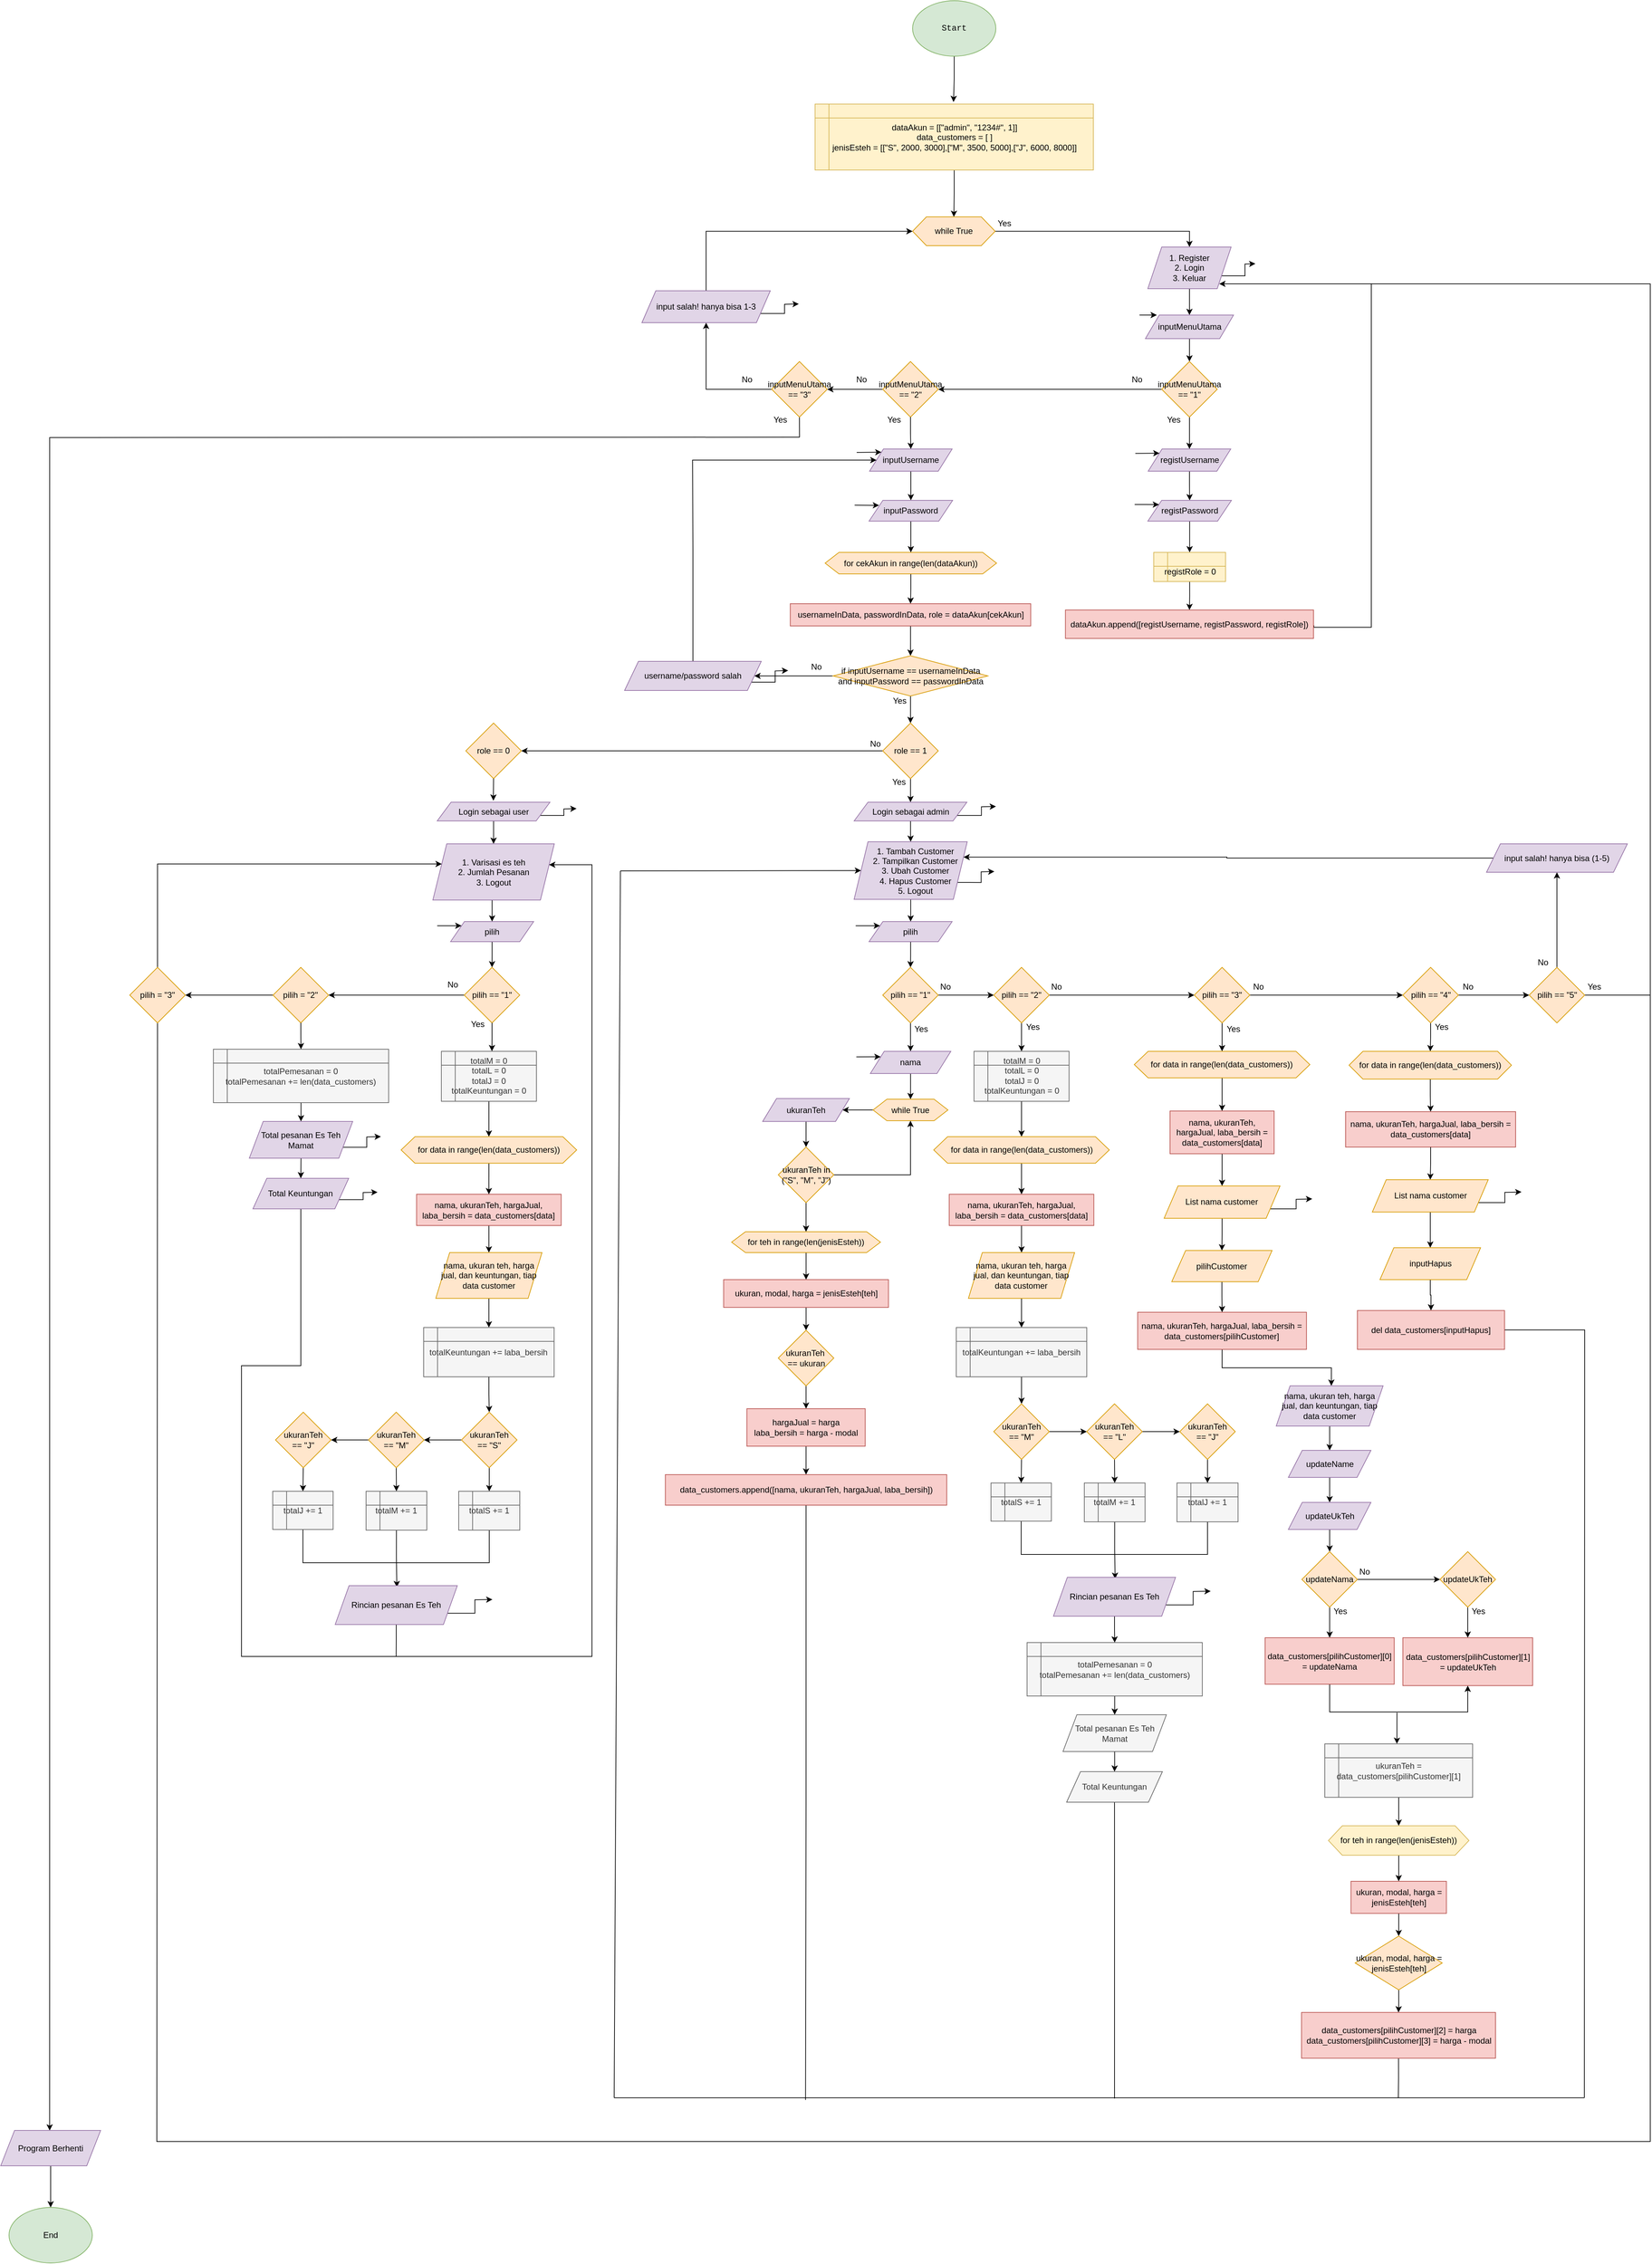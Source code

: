 <mxfile version="24.7.17">
  <diagram name="Page-1" id="psaYRLWhJM1OXI5JUv1E">
    <mxGraphModel dx="5600" dy="4960" grid="0" gridSize="10" guides="1" tooltips="1" connect="1" arrows="1" fold="1" page="0" pageScale="1" pageWidth="1100" pageHeight="850" math="0" shadow="0">
      <root>
        <mxCell id="0" />
        <mxCell id="1" parent="0" />
        <mxCell id="k1Bq59QfBD5GOSJkM1TS-440" value="" style="edgeStyle=orthogonalEdgeStyle;rounded=0;orthogonalLoop=1;jettySize=auto;html=1;" parent="1" source="k1Bq59QfBD5GOSJkM1TS-437" edge="1">
          <mxGeometry relative="1" as="geometry">
            <mxPoint x="275" y="-2086" as="targetPoint" />
          </mxGeometry>
        </mxCell>
        <mxCell id="k1Bq59QfBD5GOSJkM1TS-437" value="&lt;font&gt;Start&lt;/font&gt;" style="ellipse;whiteSpace=wrap;html=1;fontFamily=Courier New;fillColor=#d5e8d4;strokeColor=#82b366;" parent="1" vertex="1">
          <mxGeometry x="216" y="-2232" width="120" height="80" as="geometry" />
        </mxCell>
        <mxCell id="orHdw74G4ryqbtQB8pkI-13" value="" style="edgeStyle=orthogonalEdgeStyle;rounded=0;orthogonalLoop=1;jettySize=auto;html=1;fontFamily=Helvetica;fontSize=12;fontColor=default;" parent="1" source="k1Bq59QfBD5GOSJkM1TS-441" target="orHdw74G4ryqbtQB8pkI-12" edge="1">
          <mxGeometry relative="1" as="geometry" />
        </mxCell>
        <mxCell id="k1Bq59QfBD5GOSJkM1TS-441" value="&lt;div&gt;dataAkun = [[&quot;admin&quot;, &quot;1234#&quot;, 1]]&lt;/div&gt;&lt;div&gt;&lt;span style=&quot;background-color: initial;&quot;&gt;data_customers = [ ]&lt;/span&gt;&lt;br&gt;&lt;/div&gt;&lt;div&gt;&lt;span style=&quot;background-color: initial;&quot;&gt;jenisEsteh = [[&quot;S&quot;, 2000, 3000],[&quot;M&quot;, 3500, 5000],[&quot;J&quot;, 6000, 8000]]&lt;/span&gt;&lt;br&gt;&lt;/div&gt;" style="shape=internalStorage;whiteSpace=wrap;html=1;backgroundOutline=1;fillColor=#fff2cc;strokeColor=#d6b656;" parent="1" vertex="1">
          <mxGeometry x="75.5" y="-2083" width="401" height="95" as="geometry" />
        </mxCell>
        <mxCell id="orHdw74G4ryqbtQB8pkI-18" value="" style="edgeStyle=orthogonalEdgeStyle;rounded=0;orthogonalLoop=1;jettySize=auto;html=1;fontFamily=Helvetica;fontSize=12;fontColor=default;" parent="1" source="orHdw74G4ryqbtQB8pkI-12" target="orHdw74G4ryqbtQB8pkI-17" edge="1">
          <mxGeometry relative="1" as="geometry" />
        </mxCell>
        <mxCell id="orHdw74G4ryqbtQB8pkI-12" value="while True" style="shape=hexagon;perimeter=hexagonPerimeter2;whiteSpace=wrap;html=1;fixedSize=1;fillColor=#ffe6cc;strokeColor=#d79b00;" parent="1" vertex="1">
          <mxGeometry x="216" y="-1920.5" width="119" height="41.5" as="geometry" />
        </mxCell>
        <mxCell id="orHdw74G4ryqbtQB8pkI-22" value="" style="edgeStyle=orthogonalEdgeStyle;rounded=0;orthogonalLoop=1;jettySize=auto;html=1;fontFamily=Helvetica;fontSize=12;fontColor=default;" parent="1" source="orHdw74G4ryqbtQB8pkI-17" target="orHdw74G4ryqbtQB8pkI-21" edge="1">
          <mxGeometry relative="1" as="geometry" />
        </mxCell>
        <mxCell id="orHdw74G4ryqbtQB8pkI-26" style="edgeStyle=orthogonalEdgeStyle;rounded=0;orthogonalLoop=1;jettySize=auto;html=1;exitX=1;exitY=0.75;exitDx=0;exitDy=0;fontFamily=Helvetica;fontSize=12;fontColor=default;" parent="1" source="orHdw74G4ryqbtQB8pkI-17" edge="1">
          <mxGeometry relative="1" as="geometry">
            <mxPoint x="710" y="-1853" as="targetPoint" />
          </mxGeometry>
        </mxCell>
        <mxCell id="orHdw74G4ryqbtQB8pkI-17" value="1. Register&lt;div&gt;2. Login&lt;/div&gt;&lt;div&gt;3. Keluar&lt;/div&gt;" style="shape=parallelogram;perimeter=parallelogramPerimeter;whiteSpace=wrap;html=1;fixedSize=1;fillColor=#e1d5e7;strokeColor=#9673a6;" parent="1" vertex="1">
          <mxGeometry x="555" y="-1877" width="120" height="60" as="geometry" />
        </mxCell>
        <mxCell id="orHdw74G4ryqbtQB8pkI-28" value="" style="edgeStyle=orthogonalEdgeStyle;rounded=0;orthogonalLoop=1;jettySize=auto;html=1;fontFamily=Helvetica;fontSize=12;fontColor=default;" parent="1" source="orHdw74G4ryqbtQB8pkI-21" target="orHdw74G4ryqbtQB8pkI-27" edge="1">
          <mxGeometry relative="1" as="geometry" />
        </mxCell>
        <mxCell id="orHdw74G4ryqbtQB8pkI-21" value="inputMenuUtama" style="shape=parallelogram;perimeter=parallelogramPerimeter;whiteSpace=wrap;html=1;fixedSize=1;fillColor=#e1d5e7;strokeColor=#9673a6;" parent="1" vertex="1">
          <mxGeometry x="551.5" y="-1779" width="127" height="34" as="geometry" />
        </mxCell>
        <mxCell id="orHdw74G4ryqbtQB8pkI-23" value="" style="endArrow=classic;html=1;rounded=0;fontFamily=Helvetica;fontSize=12;fontColor=default;" parent="1" edge="1">
          <mxGeometry width="50" height="50" relative="1" as="geometry">
            <mxPoint x="543" y="-1779" as="sourcePoint" />
            <mxPoint x="568" y="-1779" as="targetPoint" />
          </mxGeometry>
        </mxCell>
        <mxCell id="orHdw74G4ryqbtQB8pkI-30" value="" style="edgeStyle=orthogonalEdgeStyle;rounded=0;orthogonalLoop=1;jettySize=auto;html=1;fontFamily=Helvetica;fontSize=12;fontColor=default;" parent="1" source="orHdw74G4ryqbtQB8pkI-27" target="orHdw74G4ryqbtQB8pkI-29" edge="1">
          <mxGeometry relative="1" as="geometry" />
        </mxCell>
        <mxCell id="orHdw74G4ryqbtQB8pkI-40" value="" style="edgeStyle=orthogonalEdgeStyle;rounded=0;orthogonalLoop=1;jettySize=auto;html=1;fontFamily=Helvetica;fontSize=12;fontColor=default;" parent="1" source="orHdw74G4ryqbtQB8pkI-27" target="orHdw74G4ryqbtQB8pkI-39" edge="1">
          <mxGeometry relative="1" as="geometry" />
        </mxCell>
        <mxCell id="orHdw74G4ryqbtQB8pkI-27" value="inputMenuUtama == &quot;1&quot;" style="rhombus;whiteSpace=wrap;html=1;fillColor=#ffe6cc;strokeColor=#d79b00;" parent="1" vertex="1">
          <mxGeometry x="575" y="-1712" width="80" height="80" as="geometry" />
        </mxCell>
        <mxCell id="orHdw74G4ryqbtQB8pkI-33" value="" style="edgeStyle=orthogonalEdgeStyle;rounded=0;orthogonalLoop=1;jettySize=auto;html=1;fontFamily=Helvetica;fontSize=12;fontColor=default;" parent="1" source="orHdw74G4ryqbtQB8pkI-29" target="orHdw74G4ryqbtQB8pkI-32" edge="1">
          <mxGeometry relative="1" as="geometry" />
        </mxCell>
        <mxCell id="orHdw74G4ryqbtQB8pkI-29" value="inputMenuUtama == &quot;2&quot;" style="rhombus;whiteSpace=wrap;html=1;fillColor=#ffe6cc;strokeColor=#d79b00;" parent="1" vertex="1">
          <mxGeometry x="173" y="-1712" width="80" height="80" as="geometry" />
        </mxCell>
        <mxCell id="NOvvM2GgEK_qxQKfHSVW-29" style="edgeStyle=orthogonalEdgeStyle;rounded=0;orthogonalLoop=1;jettySize=auto;html=1;exitX=0.5;exitY=1;exitDx=0;exitDy=0;entryX=0.49;entryY=0.004;entryDx=0;entryDy=0;entryPerimeter=0;" edge="1" parent="1" target="NOvvM2GgEK_qxQKfHSVW-140">
          <mxGeometry relative="1" as="geometry">
            <mxPoint x="-294" y="837" as="targetPoint" />
            <mxPoint x="53" y="-1603" as="sourcePoint" />
          </mxGeometry>
        </mxCell>
        <mxCell id="NOvvM2GgEK_qxQKfHSVW-30" style="edgeStyle=orthogonalEdgeStyle;rounded=0;orthogonalLoop=1;jettySize=auto;html=1;exitX=0.5;exitY=1;exitDx=0;exitDy=0;endArrow=none;endFill=0;" edge="1" parent="1" source="orHdw74G4ryqbtQB8pkI-32">
          <mxGeometry relative="1" as="geometry">
            <mxPoint x="53.097" y="-1602.742" as="targetPoint" />
          </mxGeometry>
        </mxCell>
        <mxCell id="NOvvM2GgEK_qxQKfHSVW-226" style="edgeStyle=orthogonalEdgeStyle;rounded=0;orthogonalLoop=1;jettySize=auto;html=1;entryX=0.5;entryY=1;entryDx=0;entryDy=0;" edge="1" parent="1" source="orHdw74G4ryqbtQB8pkI-32" target="NOvvM2GgEK_qxQKfHSVW-223">
          <mxGeometry relative="1" as="geometry" />
        </mxCell>
        <mxCell id="orHdw74G4ryqbtQB8pkI-32" value="inputMenuUtama == &quot;3&quot;" style="rhombus;whiteSpace=wrap;html=1;fillColor=#ffe6cc;strokeColor=#d79b00;" parent="1" vertex="1">
          <mxGeometry x="13" y="-1712" width="80" height="80" as="geometry" />
        </mxCell>
        <mxCell id="orHdw74G4ryqbtQB8pkI-42" value="" style="edgeStyle=orthogonalEdgeStyle;rounded=0;orthogonalLoop=1;jettySize=auto;html=1;fontFamily=Helvetica;fontSize=12;fontColor=default;" parent="1" source="orHdw74G4ryqbtQB8pkI-39" target="orHdw74G4ryqbtQB8pkI-41" edge="1">
          <mxGeometry relative="1" as="geometry" />
        </mxCell>
        <mxCell id="orHdw74G4ryqbtQB8pkI-39" value="registUsername" style="shape=parallelogram;perimeter=parallelogramPerimeter;whiteSpace=wrap;html=1;fixedSize=1;fillColor=#e1d5e7;strokeColor=#9673a6;" parent="1" vertex="1">
          <mxGeometry x="555.5" y="-1586" width="119" height="32" as="geometry" />
        </mxCell>
        <mxCell id="orHdw74G4ryqbtQB8pkI-44" style="edgeStyle=orthogonalEdgeStyle;rounded=0;orthogonalLoop=1;jettySize=auto;html=1;exitX=0.5;exitY=1;exitDx=0;exitDy=0;entryX=0.5;entryY=0;entryDx=0;entryDy=0;fontFamily=Helvetica;fontSize=12;fontColor=default;" parent="1" source="orHdw74G4ryqbtQB8pkI-41" target="orHdw74G4ryqbtQB8pkI-43" edge="1">
          <mxGeometry relative="1" as="geometry" />
        </mxCell>
        <mxCell id="orHdw74G4ryqbtQB8pkI-41" value="registPassword" style="shape=parallelogram;perimeter=parallelogramPerimeter;whiteSpace=wrap;html=1;fixedSize=1;fillColor=#e1d5e7;strokeColor=#9673a6;" parent="1" vertex="1">
          <mxGeometry x="555" y="-1512" width="120.5" height="30" as="geometry" />
        </mxCell>
        <mxCell id="orHdw74G4ryqbtQB8pkI-52" style="edgeStyle=orthogonalEdgeStyle;rounded=0;orthogonalLoop=1;jettySize=auto;html=1;exitX=0.5;exitY=1;exitDx=0;exitDy=0;entryX=0.5;entryY=0;entryDx=0;entryDy=0;fontFamily=Helvetica;fontSize=12;fontColor=default;" parent="1" source="orHdw74G4ryqbtQB8pkI-43" target="orHdw74G4ryqbtQB8pkI-49" edge="1">
          <mxGeometry relative="1" as="geometry" />
        </mxCell>
        <mxCell id="orHdw74G4ryqbtQB8pkI-43" value="&lt;div&gt;&lt;br&gt;&lt;/div&gt;&lt;div&gt;&lt;span style=&quot;background-color: initial;&quot;&gt;registRole = 0&lt;/span&gt;&lt;br&gt;&lt;/div&gt;" style="shape=internalStorage;whiteSpace=wrap;html=1;backgroundOutline=1;strokeColor=#d6b656;align=center;verticalAlign=top;arcSize=6;fontFamily=Helvetica;fontSize=12;fillColor=#fff2cc;" parent="1" vertex="1">
          <mxGeometry x="563.5" y="-1437" width="103.5" height="42" as="geometry" />
        </mxCell>
        <mxCell id="orHdw74G4ryqbtQB8pkI-53" style="edgeStyle=orthogonalEdgeStyle;rounded=0;orthogonalLoop=1;jettySize=auto;html=1;exitX=1;exitY=0.5;exitDx=0;exitDy=0;fontFamily=Helvetica;fontSize=12;fontColor=default;entryX=0.857;entryY=0.884;entryDx=0;entryDy=0;entryPerimeter=0;" parent="1" target="orHdw74G4ryqbtQB8pkI-17" edge="1">
          <mxGeometry relative="1" as="geometry">
            <mxPoint x="658.357" y="-1823.971" as="targetPoint" />
            <mxPoint x="794.25" y="-1331.9" as="sourcePoint" />
            <Array as="points">
              <mxPoint x="794" y="-1329" />
              <mxPoint x="877" y="-1329" />
              <mxPoint x="877" y="-1824" />
            </Array>
          </mxGeometry>
        </mxCell>
        <mxCell id="orHdw74G4ryqbtQB8pkI-49" value="dataAkun.append([registUsername, registPassword, registRole])" style="whiteSpace=wrap;html=1;fillColor=#f8cecc;strokeColor=#b85450;" parent="1" vertex="1">
          <mxGeometry x="436.25" y="-1354" width="357.5" height="41" as="geometry" />
        </mxCell>
        <mxCell id="orHdw74G4ryqbtQB8pkI-60" value="" style="edgeStyle=orthogonalEdgeStyle;rounded=0;orthogonalLoop=1;jettySize=auto;html=1;fontFamily=Helvetica;fontSize=12;fontColor=default;" parent="1" source="orHdw74G4ryqbtQB8pkI-57" target="orHdw74G4ryqbtQB8pkI-59" edge="1">
          <mxGeometry relative="1" as="geometry" />
        </mxCell>
        <mxCell id="orHdw74G4ryqbtQB8pkI-57" value="for cekAkun in range(len(dataAkun))" style="shape=hexagon;perimeter=hexagonPerimeter2;whiteSpace=wrap;html=1;fixedSize=1;fillColor=#ffe6cc;strokeColor=#d79b00;" parent="1" vertex="1">
          <mxGeometry x="90" y="-1437" width="247" height="31" as="geometry" />
        </mxCell>
        <mxCell id="orHdw74G4ryqbtQB8pkI-62" value="" style="edgeStyle=orthogonalEdgeStyle;rounded=0;orthogonalLoop=1;jettySize=auto;html=1;fontFamily=Helvetica;fontSize=12;fontColor=default;" parent="1" source="orHdw74G4ryqbtQB8pkI-59" target="orHdw74G4ryqbtQB8pkI-61" edge="1">
          <mxGeometry relative="1" as="geometry" />
        </mxCell>
        <mxCell id="orHdw74G4ryqbtQB8pkI-59" value="usernameInData, passwordInData, role = dataAkun[cekAkun]" style="whiteSpace=wrap;html=1;fillColor=#f8cecc;strokeColor=#b85450;" parent="1" vertex="1">
          <mxGeometry x="39.75" y="-1363" width="346.5" height="32" as="geometry" />
        </mxCell>
        <mxCell id="orHdw74G4ryqbtQB8pkI-64" value="" style="edgeStyle=orthogonalEdgeStyle;rounded=0;orthogonalLoop=1;jettySize=auto;html=1;fontFamily=Helvetica;fontSize=12;fontColor=default;" parent="1" source="orHdw74G4ryqbtQB8pkI-61" target="orHdw74G4ryqbtQB8pkI-63" edge="1">
          <mxGeometry relative="1" as="geometry" />
        </mxCell>
        <mxCell id="orHdw74G4ryqbtQB8pkI-99" value="" style="edgeStyle=orthogonalEdgeStyle;rounded=0;orthogonalLoop=1;jettySize=auto;html=1;fontFamily=Helvetica;fontSize=12;fontColor=default;" parent="1" source="orHdw74G4ryqbtQB8pkI-61" target="orHdw74G4ryqbtQB8pkI-98" edge="1">
          <mxGeometry relative="1" as="geometry" />
        </mxCell>
        <mxCell id="orHdw74G4ryqbtQB8pkI-61" value="if inputUsername == usernameInData and inputPassword == passwordInData" style="rhombus;whiteSpace=wrap;html=1;fillColor=#ffe6cc;strokeColor=#d79b00;" parent="1" vertex="1">
          <mxGeometry x="101.5" y="-1288" width="223" height="58" as="geometry" />
        </mxCell>
        <mxCell id="orHdw74G4ryqbtQB8pkI-66" value="" style="edgeStyle=orthogonalEdgeStyle;rounded=0;orthogonalLoop=1;jettySize=auto;html=1;fontFamily=Helvetica;fontSize=12;fontColor=default;" parent="1" source="orHdw74G4ryqbtQB8pkI-63" target="orHdw74G4ryqbtQB8pkI-65" edge="1">
          <mxGeometry relative="1" as="geometry" />
        </mxCell>
        <mxCell id="orHdw74G4ryqbtQB8pkI-80" value="" style="edgeStyle=orthogonalEdgeStyle;rounded=0;orthogonalLoop=1;jettySize=auto;html=1;fontFamily=Helvetica;fontSize=12;fontColor=default;" parent="1" source="orHdw74G4ryqbtQB8pkI-63" target="orHdw74G4ryqbtQB8pkI-79" edge="1">
          <mxGeometry relative="1" as="geometry" />
        </mxCell>
        <mxCell id="orHdw74G4ryqbtQB8pkI-63" value="role == 1" style="rhombus;whiteSpace=wrap;html=1;fillColor=#ffe6cc;strokeColor=#d79b00;" parent="1" vertex="1">
          <mxGeometry x="173" y="-1191" width="80" height="80" as="geometry" />
        </mxCell>
        <mxCell id="orHdw74G4ryqbtQB8pkI-68" value="" style="edgeStyle=orthogonalEdgeStyle;rounded=0;orthogonalLoop=1;jettySize=auto;html=1;fontFamily=Helvetica;fontSize=12;fontColor=default;" parent="1" source="orHdw74G4ryqbtQB8pkI-65" target="orHdw74G4ryqbtQB8pkI-67" edge="1">
          <mxGeometry relative="1" as="geometry" />
        </mxCell>
        <mxCell id="orHdw74G4ryqbtQB8pkI-69" style="edgeStyle=orthogonalEdgeStyle;rounded=0;orthogonalLoop=1;jettySize=auto;html=1;exitX=1;exitY=0.75;exitDx=0;exitDy=0;fontFamily=Helvetica;fontSize=12;fontColor=default;" parent="1" source="orHdw74G4ryqbtQB8pkI-65" edge="1">
          <mxGeometry relative="1" as="geometry">
            <mxPoint x="336.143" y="-1070.857" as="targetPoint" />
          </mxGeometry>
        </mxCell>
        <mxCell id="orHdw74G4ryqbtQB8pkI-65" value="Login sebagai admin" style="shape=parallelogram;perimeter=parallelogramPerimeter;whiteSpace=wrap;html=1;fixedSize=1;fillColor=#e1d5e7;strokeColor=#9673a6;" parent="1" vertex="1">
          <mxGeometry x="131.75" y="-1077" width="162.5" height="27" as="geometry" />
        </mxCell>
        <mxCell id="orHdw74G4ryqbtQB8pkI-70" style="edgeStyle=orthogonalEdgeStyle;rounded=0;orthogonalLoop=1;jettySize=auto;html=1;exitX=1;exitY=0.75;exitDx=0;exitDy=0;fontFamily=Helvetica;fontSize=12;fontColor=default;" parent="1" source="orHdw74G4ryqbtQB8pkI-67" edge="1">
          <mxGeometry relative="1" as="geometry">
            <mxPoint x="333.857" y="-977.143" as="targetPoint" />
          </mxGeometry>
        </mxCell>
        <mxCell id="orHdw74G4ryqbtQB8pkI-75" value="" style="edgeStyle=orthogonalEdgeStyle;rounded=0;orthogonalLoop=1;jettySize=auto;html=1;fontFamily=Helvetica;fontSize=12;fontColor=default;" parent="1" source="orHdw74G4ryqbtQB8pkI-67" target="orHdw74G4ryqbtQB8pkI-74" edge="1">
          <mxGeometry relative="1" as="geometry" />
        </mxCell>
        <mxCell id="orHdw74G4ryqbtQB8pkI-67" value="&lt;div&gt;&amp;nbsp; &amp;nbsp; 1. Tambah Customer&lt;/div&gt;&lt;div&gt;&amp;nbsp; &amp;nbsp; 2. Tampilkan Customer&lt;/div&gt;&lt;div&gt;&amp;nbsp; &amp;nbsp; 3. Ubah Customer&lt;/div&gt;&lt;div&gt;&amp;nbsp; &amp;nbsp; 4. Hapus Customer&lt;/div&gt;&lt;div&gt;&amp;nbsp; &amp;nbsp; 5. Logout&lt;/div&gt;" style="shape=parallelogram;perimeter=parallelogramPerimeter;whiteSpace=wrap;html=1;fixedSize=1;fillColor=#e1d5e7;strokeColor=#9673a6;" parent="1" vertex="1">
          <mxGeometry x="131.75" y="-1020" width="163" height="83" as="geometry" />
        </mxCell>
        <mxCell id="orHdw74G4ryqbtQB8pkI-72" value="" style="endArrow=classic;html=1;rounded=0;fontFamily=Helvetica;fontSize=12;fontColor=default;entryX=0.137;entryY=0.19;entryDx=0;entryDy=0;entryPerimeter=0;" parent="1" target="orHdw74G4ryqbtQB8pkI-39" edge="1">
          <mxGeometry width="50" height="50" relative="1" as="geometry">
            <mxPoint x="537" y="-1579.6" as="sourcePoint" />
            <mxPoint x="571.622" y="-1579.996" as="targetPoint" />
          </mxGeometry>
        </mxCell>
        <mxCell id="orHdw74G4ryqbtQB8pkI-73" value="" style="endArrow=classic;html=1;rounded=0;fontFamily=Helvetica;fontSize=12;fontColor=default;entryX=0.134;entryY=0.204;entryDx=0;entryDy=0;entryPerimeter=0;" parent="1" target="orHdw74G4ryqbtQB8pkI-41" edge="1">
          <mxGeometry width="50" height="50" relative="1" as="geometry">
            <mxPoint x="536" y="-1506" as="sourcePoint" />
            <mxPoint x="571" y="-1506" as="targetPoint" />
          </mxGeometry>
        </mxCell>
        <mxCell id="orHdw74G4ryqbtQB8pkI-78" value="" style="edgeStyle=orthogonalEdgeStyle;rounded=0;orthogonalLoop=1;jettySize=auto;html=1;fontFamily=Helvetica;fontSize=12;fontColor=default;" parent="1" source="orHdw74G4ryqbtQB8pkI-74" target="orHdw74G4ryqbtQB8pkI-77" edge="1">
          <mxGeometry relative="1" as="geometry" />
        </mxCell>
        <mxCell id="orHdw74G4ryqbtQB8pkI-74" value="pilih" style="shape=parallelogram;perimeter=parallelogramPerimeter;whiteSpace=wrap;html=1;fixedSize=1;fillColor=#e1d5e7;strokeColor=#9673a6;" parent="1" vertex="1">
          <mxGeometry x="153.25" y="-905" width="119.75" height="29" as="geometry" />
        </mxCell>
        <mxCell id="orHdw74G4ryqbtQB8pkI-76" value="" style="endArrow=classic;html=1;rounded=0;fontFamily=Helvetica;fontSize=12;fontColor=default;entryX=0;entryY=0;entryDx=0;entryDy=0;" parent="1" edge="1">
          <mxGeometry width="50" height="50" relative="1" as="geometry">
            <mxPoint x="134" y="-899" as="sourcePoint" />
            <mxPoint x="169" y="-899" as="targetPoint" />
          </mxGeometry>
        </mxCell>
        <mxCell id="orHdw74G4ryqbtQB8pkI-82" value="" style="edgeStyle=orthogonalEdgeStyle;rounded=0;orthogonalLoop=1;jettySize=auto;html=1;fontFamily=Helvetica;fontSize=12;fontColor=default;" parent="1" source="orHdw74G4ryqbtQB8pkI-77" target="orHdw74G4ryqbtQB8pkI-81" edge="1">
          <mxGeometry relative="1" as="geometry" />
        </mxCell>
        <mxCell id="orHdw74G4ryqbtQB8pkI-115" value="" style="edgeStyle=orthogonalEdgeStyle;rounded=0;orthogonalLoop=1;jettySize=auto;html=1;fontFamily=Helvetica;fontSize=12;fontColor=default;" parent="1" source="orHdw74G4ryqbtQB8pkI-77" target="orHdw74G4ryqbtQB8pkI-114" edge="1">
          <mxGeometry relative="1" as="geometry" />
        </mxCell>
        <mxCell id="orHdw74G4ryqbtQB8pkI-77" value="pilih == &quot;1&quot;" style="rhombus;whiteSpace=wrap;html=1;fillColor=#ffe6cc;strokeColor=#d79b00;" parent="1" vertex="1">
          <mxGeometry x="172.995" y="-839" width="80" height="80" as="geometry" />
        </mxCell>
        <mxCell id="orHdw74G4ryqbtQB8pkI-79" value="role == 0" style="rhombus;whiteSpace=wrap;html=1;fillColor=#ffe6cc;strokeColor=#d79b00;" parent="1" vertex="1">
          <mxGeometry x="-427.76" y="-1191" width="80" height="80" as="geometry" />
        </mxCell>
        <mxCell id="orHdw74G4ryqbtQB8pkI-84" value="" style="edgeStyle=orthogonalEdgeStyle;rounded=0;orthogonalLoop=1;jettySize=auto;html=1;fontFamily=Helvetica;fontSize=12;fontColor=default;" parent="1" source="orHdw74G4ryqbtQB8pkI-81" target="orHdw74G4ryqbtQB8pkI-83" edge="1">
          <mxGeometry relative="1" as="geometry" />
        </mxCell>
        <mxCell id="orHdw74G4ryqbtQB8pkI-148" style="edgeStyle=orthogonalEdgeStyle;rounded=0;orthogonalLoop=1;jettySize=auto;html=1;exitX=0.5;exitY=1;exitDx=0;exitDy=0;entryX=0.5;entryY=0;entryDx=0;entryDy=0;fontFamily=Helvetica;fontSize=12;fontColor=default;" parent="1" source="orHdw74G4ryqbtQB8pkI-81" target="orHdw74G4ryqbtQB8pkI-147" edge="1">
          <mxGeometry relative="1" as="geometry" />
        </mxCell>
        <mxCell id="orHdw74G4ryqbtQB8pkI-81" value="pilih == &quot;2&quot;" style="rhombus;whiteSpace=wrap;html=1;fillColor=#ffe6cc;strokeColor=#d79b00;" parent="1" vertex="1">
          <mxGeometry x="332.995" y="-839" width="80" height="80" as="geometry" />
        </mxCell>
        <mxCell id="orHdw74G4ryqbtQB8pkI-86" value="" style="edgeStyle=orthogonalEdgeStyle;rounded=0;orthogonalLoop=1;jettySize=auto;html=1;fontFamily=Helvetica;fontSize=12;fontColor=default;" parent="1" source="orHdw74G4ryqbtQB8pkI-83" target="orHdw74G4ryqbtQB8pkI-85" edge="1">
          <mxGeometry relative="1" as="geometry" />
        </mxCell>
        <mxCell id="NOvvM2GgEK_qxQKfHSVW-65" style="edgeStyle=orthogonalEdgeStyle;rounded=0;orthogonalLoop=1;jettySize=auto;html=1;exitX=0.5;exitY=1;exitDx=0;exitDy=0;entryX=0.5;entryY=0;entryDx=0;entryDy=0;" edge="1" parent="1" source="orHdw74G4ryqbtQB8pkI-83" target="NOvvM2GgEK_qxQKfHSVW-64">
          <mxGeometry relative="1" as="geometry" />
        </mxCell>
        <mxCell id="orHdw74G4ryqbtQB8pkI-83" value="pilih == &quot;3&quot;" style="rhombus;whiteSpace=wrap;html=1;fillColor=#ffe6cc;strokeColor=#d79b00;" parent="1" vertex="1">
          <mxGeometry x="621.995" y="-839" width="80" height="80" as="geometry" />
        </mxCell>
        <mxCell id="orHdw74G4ryqbtQB8pkI-88" value="" style="edgeStyle=orthogonalEdgeStyle;rounded=0;orthogonalLoop=1;jettySize=auto;html=1;fontFamily=Helvetica;fontSize=12;fontColor=default;" parent="1" source="orHdw74G4ryqbtQB8pkI-85" target="orHdw74G4ryqbtQB8pkI-87" edge="1">
          <mxGeometry relative="1" as="geometry" />
        </mxCell>
        <mxCell id="NOvvM2GgEK_qxQKfHSVW-111" value="" style="edgeStyle=orthogonalEdgeStyle;rounded=0;orthogonalLoop=1;jettySize=auto;html=1;" edge="1" parent="1" source="orHdw74G4ryqbtQB8pkI-85" target="NOvvM2GgEK_qxQKfHSVW-110">
          <mxGeometry relative="1" as="geometry" />
        </mxCell>
        <mxCell id="orHdw74G4ryqbtQB8pkI-85" value="pilih == &quot;4&quot;" style="rhombus;whiteSpace=wrap;html=1;fillColor=#ffe6cc;strokeColor=#d79b00;" parent="1" vertex="1">
          <mxGeometry x="922.505" y="-839" width="80" height="80" as="geometry" />
        </mxCell>
        <mxCell id="orHdw74G4ryqbtQB8pkI-104" value="" style="edgeStyle=orthogonalEdgeStyle;rounded=0;orthogonalLoop=1;jettySize=auto;html=1;fontFamily=Helvetica;fontSize=12;fontColor=default;" parent="1" source="orHdw74G4ryqbtQB8pkI-87" target="orHdw74G4ryqbtQB8pkI-103" edge="1">
          <mxGeometry relative="1" as="geometry" />
        </mxCell>
        <mxCell id="orHdw74G4ryqbtQB8pkI-110" style="edgeStyle=orthogonalEdgeStyle;rounded=0;orthogonalLoop=1;jettySize=auto;html=1;exitX=1;exitY=0.5;exitDx=0;exitDy=0;fontFamily=Helvetica;fontSize=12;fontColor=default;endArrow=none;endFill=0;" parent="1" source="orHdw74G4ryqbtQB8pkI-87" edge="1">
          <mxGeometry relative="1" as="geometry">
            <mxPoint x="1051" y="-1824" as="targetPoint" />
            <Array as="points">
              <mxPoint x="1279" y="-799" />
              <mxPoint x="1279" y="-1824" />
              <mxPoint x="1053" y="-1824" />
            </Array>
          </mxGeometry>
        </mxCell>
        <mxCell id="orHdw74G4ryqbtQB8pkI-87" value="pilih == &quot;5&quot;" style="rhombus;whiteSpace=wrap;html=1;fillColor=#ffe6cc;strokeColor=#d79b00;" parent="1" vertex="1">
          <mxGeometry x="1104.505" y="-839" width="80" height="80" as="geometry" />
        </mxCell>
        <mxCell id="orHdw74G4ryqbtQB8pkI-91" value="" style="edgeStyle=orthogonalEdgeStyle;rounded=0;orthogonalLoop=1;jettySize=auto;html=1;fontFamily=Helvetica;fontSize=12;fontColor=default;exitX=0.5;exitY=1;exitDx=0;exitDy=0;" parent="1" source="orHdw74G4ryqbtQB8pkI-29" target="orHdw74G4ryqbtQB8pkI-93" edge="1">
          <mxGeometry relative="1" as="geometry">
            <mxPoint x="213" y="-1631" as="sourcePoint" />
          </mxGeometry>
        </mxCell>
        <mxCell id="orHdw74G4ryqbtQB8pkI-92" value="" style="edgeStyle=orthogonalEdgeStyle;rounded=0;orthogonalLoop=1;jettySize=auto;html=1;fontFamily=Helvetica;fontSize=12;fontColor=default;" parent="1" source="orHdw74G4ryqbtQB8pkI-93" target="orHdw74G4ryqbtQB8pkI-95" edge="1">
          <mxGeometry relative="1" as="geometry" />
        </mxCell>
        <mxCell id="orHdw74G4ryqbtQB8pkI-93" value="inputUsername" style="shape=parallelogram;perimeter=parallelogramPerimeter;whiteSpace=wrap;html=1;fixedSize=1;fillColor=#e1d5e7;strokeColor=#9673a6;" parent="1" vertex="1">
          <mxGeometry x="154" y="-1586" width="119" height="32" as="geometry" />
        </mxCell>
        <mxCell id="orHdw74G4ryqbtQB8pkI-94" style="edgeStyle=orthogonalEdgeStyle;rounded=0;orthogonalLoop=1;jettySize=auto;html=1;exitX=0.5;exitY=1;exitDx=0;exitDy=0;entryX=0.5;entryY=0;entryDx=0;entryDy=0;fontFamily=Helvetica;fontSize=12;fontColor=default;" parent="1" source="orHdw74G4ryqbtQB8pkI-95" target="orHdw74G4ryqbtQB8pkI-57" edge="1">
          <mxGeometry relative="1" as="geometry">
            <mxPoint x="212.5" y="-1437" as="targetPoint" />
          </mxGeometry>
        </mxCell>
        <mxCell id="orHdw74G4ryqbtQB8pkI-95" value="inputPassword" style="shape=parallelogram;perimeter=parallelogramPerimeter;whiteSpace=wrap;html=1;fixedSize=1;fillColor=#e1d5e7;strokeColor=#9673a6;" parent="1" vertex="1">
          <mxGeometry x="153.25" y="-1512" width="120.5" height="30" as="geometry" />
        </mxCell>
        <mxCell id="orHdw74G4ryqbtQB8pkI-96" value="" style="endArrow=classic;html=1;rounded=0;fontFamily=Helvetica;fontSize=12;fontColor=default;entryX=0;entryY=0;entryDx=0;entryDy=0;" parent="1" target="orHdw74G4ryqbtQB8pkI-93" edge="1">
          <mxGeometry width="50" height="50" relative="1" as="geometry">
            <mxPoint x="135.5" y="-1581" as="sourcePoint" />
            <mxPoint x="229.5" y="-1575" as="targetPoint" />
          </mxGeometry>
        </mxCell>
        <mxCell id="orHdw74G4ryqbtQB8pkI-97" value="" style="endArrow=classic;html=1;rounded=0;fontFamily=Helvetica;fontSize=12;fontColor=default;entryX=0.12;entryY=0.241;entryDx=0;entryDy=0;entryPerimeter=0;" parent="1" target="orHdw74G4ryqbtQB8pkI-95" edge="1">
          <mxGeometry width="50" height="50" relative="1" as="geometry">
            <mxPoint x="132.5" y="-1505" as="sourcePoint" />
            <mxPoint x="167.5" y="-1505" as="targetPoint" />
          </mxGeometry>
        </mxCell>
        <mxCell id="orHdw74G4ryqbtQB8pkI-100" style="edgeStyle=orthogonalEdgeStyle;rounded=0;orthogonalLoop=1;jettySize=auto;html=1;exitX=1;exitY=0.75;exitDx=0;exitDy=0;fontFamily=Helvetica;fontSize=12;fontColor=default;" parent="1" source="orHdw74G4ryqbtQB8pkI-98" edge="1">
          <mxGeometry relative="1" as="geometry">
            <mxPoint x="36.714" y="-1266.714" as="targetPoint" />
          </mxGeometry>
        </mxCell>
        <mxCell id="orHdw74G4ryqbtQB8pkI-101" style="edgeStyle=orthogonalEdgeStyle;rounded=0;orthogonalLoop=1;jettySize=auto;html=1;exitX=0.5;exitY=0;exitDx=0;exitDy=0;fontFamily=Helvetica;fontSize=12;fontColor=default;entryX=0;entryY=0.5;entryDx=0;entryDy=0;" parent="1" source="orHdw74G4ryqbtQB8pkI-98" target="orHdw74G4ryqbtQB8pkI-93" edge="1">
          <mxGeometry relative="1" as="geometry">
            <mxPoint x="-45" y="-1550" as="targetPoint" />
            <Array as="points">
              <mxPoint x="-100" y="-1441" />
              <mxPoint x="-101" y="-1441" />
              <mxPoint x="-101" y="-1570" />
            </Array>
          </mxGeometry>
        </mxCell>
        <mxCell id="orHdw74G4ryqbtQB8pkI-98" value="username/password salah" style="shape=parallelogram;perimeter=parallelogramPerimeter;whiteSpace=wrap;html=1;fixedSize=1;fillColor=#e1d5e7;strokeColor=#9673a6;" parent="1" vertex="1">
          <mxGeometry x="-199" y="-1280" width="197" height="42" as="geometry" />
        </mxCell>
        <mxCell id="orHdw74G4ryqbtQB8pkI-105" style="edgeStyle=orthogonalEdgeStyle;rounded=0;orthogonalLoop=1;jettySize=auto;html=1;exitX=0;exitY=0.5;exitDx=0;exitDy=0;entryX=1;entryY=0.25;entryDx=0;entryDy=0;fontFamily=Helvetica;fontSize=12;fontColor=default;" parent="1" source="orHdw74G4ryqbtQB8pkI-103" target="orHdw74G4ryqbtQB8pkI-67" edge="1">
          <mxGeometry relative="1" as="geometry" />
        </mxCell>
        <mxCell id="orHdw74G4ryqbtQB8pkI-103" value="input salah! hanya bisa (1-5)" style="shape=parallelogram;perimeter=parallelogramPerimeter;whiteSpace=wrap;html=1;fixedSize=1;fillColor=#e1d5e7;strokeColor=#9673a6;" parent="1" vertex="1">
          <mxGeometry x="1043" y="-1017" width="203.01" height="41" as="geometry" />
        </mxCell>
        <mxCell id="orHdw74G4ryqbtQB8pkI-113" value="" style="endArrow=none;html=1;rounded=0;fontFamily=Helvetica;fontSize=12;fontColor=default;" parent="1" edge="1">
          <mxGeometry width="50" height="50" relative="1" as="geometry">
            <mxPoint x="876.5" y="-1824" as="sourcePoint" />
            <mxPoint x="1051" y="-1824" as="targetPoint" />
          </mxGeometry>
        </mxCell>
        <mxCell id="orHdw74G4ryqbtQB8pkI-119" value="" style="edgeStyle=orthogonalEdgeStyle;rounded=0;orthogonalLoop=1;jettySize=auto;html=1;fontFamily=Helvetica;fontSize=12;fontColor=default;" parent="1" source="orHdw74G4ryqbtQB8pkI-114" target="orHdw74G4ryqbtQB8pkI-118" edge="1">
          <mxGeometry relative="1" as="geometry" />
        </mxCell>
        <mxCell id="orHdw74G4ryqbtQB8pkI-114" value="nama" style="shape=parallelogram;perimeter=parallelogramPerimeter;whiteSpace=wrap;html=1;fixedSize=1;fillColor=#e1d5e7;strokeColor=#9673a6;" parent="1" vertex="1">
          <mxGeometry x="155.12" y="-718" width="116.01" height="32" as="geometry" />
        </mxCell>
        <mxCell id="orHdw74G4ryqbtQB8pkI-116" value="" style="endArrow=classic;html=1;rounded=0;fontFamily=Helvetica;fontSize=12;fontColor=default;entryX=0.128;entryY=0.247;entryDx=0;entryDy=0;entryPerimeter=0;" parent="1" target="orHdw74G4ryqbtQB8pkI-114" edge="1">
          <mxGeometry width="50" height="50" relative="1" as="geometry">
            <mxPoint x="135" y="-710" as="sourcePoint" />
            <mxPoint x="170" y="-710" as="targetPoint" />
          </mxGeometry>
        </mxCell>
        <mxCell id="orHdw74G4ryqbtQB8pkI-127" value="" style="edgeStyle=orthogonalEdgeStyle;rounded=0;orthogonalLoop=1;jettySize=auto;html=1;fontFamily=Helvetica;fontSize=12;fontColor=default;" parent="1" source="orHdw74G4ryqbtQB8pkI-118" target="orHdw74G4ryqbtQB8pkI-126" edge="1">
          <mxGeometry relative="1" as="geometry" />
        </mxCell>
        <mxCell id="orHdw74G4ryqbtQB8pkI-118" value="while True" style="shape=hexagon;perimeter=hexagonPerimeter2;whiteSpace=wrap;html=1;fixedSize=1;fillColor=#ffe6cc;strokeColor=#d79b00;" parent="1" vertex="1">
          <mxGeometry x="159.06" y="-649" width="107.88" height="31" as="geometry" />
        </mxCell>
        <mxCell id="orHdw74G4ryqbtQB8pkI-129" value="" style="edgeStyle=orthogonalEdgeStyle;rounded=0;orthogonalLoop=1;jettySize=auto;html=1;fontFamily=Helvetica;fontSize=12;fontColor=default;" parent="1" source="orHdw74G4ryqbtQB8pkI-126" target="orHdw74G4ryqbtQB8pkI-128" edge="1">
          <mxGeometry relative="1" as="geometry" />
        </mxCell>
        <mxCell id="orHdw74G4ryqbtQB8pkI-126" value="ukuranTeh" style="shape=parallelogram;perimeter=parallelogramPerimeter;whiteSpace=wrap;html=1;fixedSize=1;fillColor=#e1d5e7;strokeColor=#9673a6;" parent="1" vertex="1">
          <mxGeometry y="-650.06" width="125" height="33.13" as="geometry" />
        </mxCell>
        <mxCell id="orHdw74G4ryqbtQB8pkI-131" style="edgeStyle=orthogonalEdgeStyle;rounded=0;orthogonalLoop=1;jettySize=auto;html=1;exitX=1;exitY=0.5;exitDx=0;exitDy=0;fontFamily=Helvetica;fontSize=12;fontColor=default;entryX=0.5;entryY=1;entryDx=0;entryDy=0;" parent="1" source="orHdw74G4ryqbtQB8pkI-128" target="orHdw74G4ryqbtQB8pkI-118" edge="1">
          <mxGeometry relative="1" as="geometry">
            <mxPoint x="211" y="-539.818" as="targetPoint" />
          </mxGeometry>
        </mxCell>
        <mxCell id="orHdw74G4ryqbtQB8pkI-133" style="edgeStyle=orthogonalEdgeStyle;rounded=0;orthogonalLoop=1;jettySize=auto;html=1;exitX=0.5;exitY=1;exitDx=0;exitDy=0;entryX=0.5;entryY=0;entryDx=0;entryDy=0;fontFamily=Helvetica;fontSize=12;fontColor=default;" parent="1" source="orHdw74G4ryqbtQB8pkI-128" target="orHdw74G4ryqbtQB8pkI-132" edge="1">
          <mxGeometry relative="1" as="geometry" />
        </mxCell>
        <mxCell id="orHdw74G4ryqbtQB8pkI-128" value="ukuranTeh in (&quot;S&quot;, &quot;M&quot;, &quot;J&quot;)" style="rhombus;whiteSpace=wrap;html=1;fillColor=#ffe6cc;strokeColor=#d79b00;" parent="1" vertex="1">
          <mxGeometry x="22.5" y="-580.005" width="80" height="80" as="geometry" />
        </mxCell>
        <mxCell id="orHdw74G4ryqbtQB8pkI-137" value="" style="edgeStyle=orthogonalEdgeStyle;rounded=0;orthogonalLoop=1;jettySize=auto;html=1;fontFamily=Helvetica;fontSize=12;fontColor=default;" parent="1" source="orHdw74G4ryqbtQB8pkI-132" target="orHdw74G4ryqbtQB8pkI-136" edge="1">
          <mxGeometry relative="1" as="geometry" />
        </mxCell>
        <mxCell id="orHdw74G4ryqbtQB8pkI-132" value="for teh in range(len(jenisEsteh))" style="shape=hexagon;perimeter=hexagonPerimeter2;whiteSpace=wrap;html=1;fixedSize=1;fillColor=#ffe6cc;strokeColor=#d79b00;" parent="1" vertex="1">
          <mxGeometry x="-44.75" y="-458" width="214.5" height="30" as="geometry" />
        </mxCell>
        <mxCell id="orHdw74G4ryqbtQB8pkI-139" value="" style="edgeStyle=orthogonalEdgeStyle;rounded=0;orthogonalLoop=1;jettySize=auto;html=1;fontFamily=Helvetica;fontSize=12;fontColor=default;" parent="1" source="orHdw74G4ryqbtQB8pkI-136" target="orHdw74G4ryqbtQB8pkI-138" edge="1">
          <mxGeometry relative="1" as="geometry" />
        </mxCell>
        <mxCell id="orHdw74G4ryqbtQB8pkI-136" value="&lt;span style=&quot;text-align: left;&quot;&gt;ukuran, modal, harga = jenisEsteh[teh]&lt;/span&gt;" style="whiteSpace=wrap;html=1;fillColor=#f8cecc;strokeColor=#b85450;" parent="1" vertex="1">
          <mxGeometry x="-56.25" y="-389" width="237.5" height="40" as="geometry" />
        </mxCell>
        <mxCell id="orHdw74G4ryqbtQB8pkI-142" value="" style="edgeStyle=orthogonalEdgeStyle;rounded=0;orthogonalLoop=1;jettySize=auto;html=1;fontFamily=Helvetica;fontSize=12;fontColor=default;" parent="1" source="orHdw74G4ryqbtQB8pkI-138" target="orHdw74G4ryqbtQB8pkI-141" edge="1">
          <mxGeometry relative="1" as="geometry" />
        </mxCell>
        <mxCell id="orHdw74G4ryqbtQB8pkI-138" value="ukuranTeh&amp;nbsp;&lt;div&gt;== ukuran&lt;/div&gt;" style="rhombus;whiteSpace=wrap;html=1;fillColor=#ffe6cc;strokeColor=#d79b00;" parent="1" vertex="1">
          <mxGeometry x="22.5" y="-316" width="80" height="80" as="geometry" />
        </mxCell>
        <mxCell id="orHdw74G4ryqbtQB8pkI-144" value="" style="edgeStyle=orthogonalEdgeStyle;rounded=0;orthogonalLoop=1;jettySize=auto;html=1;fontFamily=Helvetica;fontSize=12;fontColor=default;" parent="1" source="orHdw74G4ryqbtQB8pkI-141" target="orHdw74G4ryqbtQB8pkI-143" edge="1">
          <mxGeometry relative="1" as="geometry" />
        </mxCell>
        <mxCell id="orHdw74G4ryqbtQB8pkI-141" value="&lt;div&gt;hargaJual = harga&lt;/div&gt;&lt;div&gt;&lt;span style=&quot;background-color: initial;&quot;&gt;laba_bersih = harga - modal&lt;/span&gt;&lt;/div&gt;" style="whiteSpace=wrap;html=1;fillColor=#f8cecc;strokeColor=#b85450;" parent="1" vertex="1">
          <mxGeometry x="-22.75" y="-203" width="170.5" height="54" as="geometry" />
        </mxCell>
        <mxCell id="NOvvM2GgEK_qxQKfHSVW-130" style="edgeStyle=orthogonalEdgeStyle;rounded=0;orthogonalLoop=1;jettySize=auto;html=1;exitX=0.5;exitY=1;exitDx=0;exitDy=0;endArrow=none;endFill=0;" edge="1" parent="1" source="orHdw74G4ryqbtQB8pkI-143">
          <mxGeometry relative="1" as="geometry">
            <mxPoint x="61.778" y="793.111" as="targetPoint" />
          </mxGeometry>
        </mxCell>
        <mxCell id="orHdw74G4ryqbtQB8pkI-143" value="data_customers.append([nama, ukuranTeh, hargaJual, laba_bersih])" style="whiteSpace=wrap;html=1;fillColor=#f8cecc;strokeColor=#b85450;" parent="1" vertex="1">
          <mxGeometry x="-140.25" y="-108" width="405.5" height="44" as="geometry" />
        </mxCell>
        <mxCell id="orHdw74G4ryqbtQB8pkI-164" style="edgeStyle=orthogonalEdgeStyle;rounded=0;orthogonalLoop=1;jettySize=auto;html=1;exitX=0.5;exitY=1;exitDx=0;exitDy=0;entryX=0.5;entryY=0;entryDx=0;entryDy=0;fontFamily=Helvetica;fontSize=12;fontColor=default;" parent="1" source="orHdw74G4ryqbtQB8pkI-147" target="orHdw74G4ryqbtQB8pkI-160" edge="1">
          <mxGeometry relative="1" as="geometry" />
        </mxCell>
        <mxCell id="orHdw74G4ryqbtQB8pkI-147" value="&lt;div&gt;&lt;span style=&quot;background-color: initial;&quot;&gt;totalM = 0&lt;/span&gt;&lt;br&gt;&lt;/div&gt;&lt;div&gt;totalL = 0&lt;/div&gt;&lt;div&gt;&lt;span style=&quot;background-color: initial;&quot;&gt;totalJ = 0&lt;/span&gt;&lt;/div&gt;&lt;div&gt;&lt;span style=&quot;background-color: initial;&quot;&gt;totalKeuntungan = 0&lt;/span&gt;&lt;/div&gt;" style="shape=internalStorage;whiteSpace=wrap;html=1;backgroundOutline=1;strokeColor=#666666;align=center;verticalAlign=top;arcSize=6;fontFamily=Helvetica;fontSize=12;fontColor=#333333;fillColor=#f5f5f5;" parent="1" vertex="1">
          <mxGeometry x="304.5" y="-718" width="137" height="72" as="geometry" />
        </mxCell>
        <mxCell id="orHdw74G4ryqbtQB8pkI-170" value="" style="edgeStyle=orthogonalEdgeStyle;rounded=0;orthogonalLoop=1;jettySize=auto;html=1;fontFamily=Helvetica;fontSize=12;fontColor=default;" parent="1" source="orHdw74G4ryqbtQB8pkI-153" target="orHdw74G4ryqbtQB8pkI-169" edge="1">
          <mxGeometry relative="1" as="geometry" />
        </mxCell>
        <mxCell id="orHdw74G4ryqbtQB8pkI-153" value="nama, ukuranTeh, hargaJual, laba_bersih = data_customers[data]" style="whiteSpace=wrap;html=1;fillColor=#f8cecc;strokeColor=#b85450;" parent="1" vertex="1">
          <mxGeometry x="268.8" y="-512" width="208.39" height="45" as="geometry" />
        </mxCell>
        <mxCell id="orHdw74G4ryqbtQB8pkI-167" style="edgeStyle=orthogonalEdgeStyle;rounded=0;orthogonalLoop=1;jettySize=auto;html=1;exitX=0.5;exitY=1;exitDx=0;exitDy=0;entryX=0.5;entryY=0;entryDx=0;entryDy=0;fontFamily=Helvetica;fontSize=12;fontColor=default;" parent="1" source="orHdw74G4ryqbtQB8pkI-160" target="orHdw74G4ryqbtQB8pkI-153" edge="1">
          <mxGeometry relative="1" as="geometry" />
        </mxCell>
        <mxCell id="orHdw74G4ryqbtQB8pkI-160" value="for data in range(len(data_customers))" style="shape=hexagon;perimeter=hexagonPerimeter2;whiteSpace=wrap;html=1;fixedSize=1;fillColor=#ffe6cc;strokeColor=#d79b00;" parent="1" vertex="1">
          <mxGeometry x="246.5" y="-595" width="253" height="38.26" as="geometry" />
        </mxCell>
        <mxCell id="NOvvM2GgEK_qxQKfHSVW-4" style="edgeStyle=orthogonalEdgeStyle;rounded=0;orthogonalLoop=1;jettySize=auto;html=1;exitX=0.5;exitY=1;exitDx=0;exitDy=0;" edge="1" parent="1" source="orHdw74G4ryqbtQB8pkI-169" target="NOvvM2GgEK_qxQKfHSVW-3">
          <mxGeometry relative="1" as="geometry" />
        </mxCell>
        <mxCell id="orHdw74G4ryqbtQB8pkI-169" value="nama, ukuran teh, harga jual, dan keuntungan, tiap data customer" style="shape=parallelogram;perimeter=parallelogramPerimeter;whiteSpace=wrap;html=1;fixedSize=1;fillColor=#ffe6cc;strokeColor=#d79b00;" parent="1" vertex="1">
          <mxGeometry x="296.49" y="-428" width="153" height="66" as="geometry" />
        </mxCell>
        <mxCell id="NOvvM2GgEK_qxQKfHSVW-6" value="" style="edgeStyle=orthogonalEdgeStyle;rounded=0;orthogonalLoop=1;jettySize=auto;html=1;" edge="1" parent="1" source="NOvvM2GgEK_qxQKfHSVW-3" target="NOvvM2GgEK_qxQKfHSVW-5">
          <mxGeometry relative="1" as="geometry" />
        </mxCell>
        <mxCell id="NOvvM2GgEK_qxQKfHSVW-3" value="totalKeuntungan += laba_bersih" style="shape=internalStorage;whiteSpace=wrap;html=1;backgroundOutline=1;fillColor=#f5f5f5;fontColor=#333333;strokeColor=#666666;" vertex="1" parent="1">
          <mxGeometry x="278.99" y="-320" width="188" height="71" as="geometry" />
        </mxCell>
        <mxCell id="NOvvM2GgEK_qxQKfHSVW-8" value="" style="edgeStyle=orthogonalEdgeStyle;rounded=0;orthogonalLoop=1;jettySize=auto;html=1;" edge="1" parent="1" source="NOvvM2GgEK_qxQKfHSVW-5" target="NOvvM2GgEK_qxQKfHSVW-7">
          <mxGeometry relative="1" as="geometry" />
        </mxCell>
        <mxCell id="NOvvM2GgEK_qxQKfHSVW-17" style="edgeStyle=orthogonalEdgeStyle;rounded=0;orthogonalLoop=1;jettySize=auto;html=1;exitX=0.5;exitY=1;exitDx=0;exitDy=0;entryX=0.5;entryY=0;entryDx=0;entryDy=0;" edge="1" parent="1" source="NOvvM2GgEK_qxQKfHSVW-5" target="NOvvM2GgEK_qxQKfHSVW-16">
          <mxGeometry relative="1" as="geometry" />
        </mxCell>
        <mxCell id="NOvvM2GgEK_qxQKfHSVW-5" value="ukuranTeh&lt;div&gt;&lt;span style=&quot;background-color: initial;&quot;&gt;== &quot;M&quot;&lt;/span&gt;&lt;/div&gt;" style="rhombus;whiteSpace=wrap;html=1;fillColor=#ffe6cc;strokeColor=#d79b00;" vertex="1" parent="1">
          <mxGeometry x="332.99" y="-210" width="80" height="80" as="geometry" />
        </mxCell>
        <mxCell id="NOvvM2GgEK_qxQKfHSVW-10" value="" style="edgeStyle=orthogonalEdgeStyle;rounded=0;orthogonalLoop=1;jettySize=auto;html=1;" edge="1" parent="1" source="NOvvM2GgEK_qxQKfHSVW-7" target="NOvvM2GgEK_qxQKfHSVW-9">
          <mxGeometry relative="1" as="geometry" />
        </mxCell>
        <mxCell id="NOvvM2GgEK_qxQKfHSVW-19" style="edgeStyle=orthogonalEdgeStyle;rounded=0;orthogonalLoop=1;jettySize=auto;html=1;exitX=0.5;exitY=1;exitDx=0;exitDy=0;entryX=0.5;entryY=0;entryDx=0;entryDy=0;" edge="1" parent="1" source="NOvvM2GgEK_qxQKfHSVW-7" target="NOvvM2GgEK_qxQKfHSVW-18">
          <mxGeometry relative="1" as="geometry" />
        </mxCell>
        <mxCell id="NOvvM2GgEK_qxQKfHSVW-7" value="ukuranTeh&lt;div&gt;== &quot;L&quot;&lt;/div&gt;" style="rhombus;whiteSpace=wrap;html=1;fillColor=#ffe6cc;strokeColor=#d79b00;" vertex="1" parent="1">
          <mxGeometry x="466.99" y="-210" width="80" height="80" as="geometry" />
        </mxCell>
        <mxCell id="NOvvM2GgEK_qxQKfHSVW-21" style="edgeStyle=orthogonalEdgeStyle;rounded=0;orthogonalLoop=1;jettySize=auto;html=1;exitX=0.5;exitY=1;exitDx=0;exitDy=0;entryX=0.5;entryY=0;entryDx=0;entryDy=0;" edge="1" parent="1" source="NOvvM2GgEK_qxQKfHSVW-9" target="NOvvM2GgEK_qxQKfHSVW-20">
          <mxGeometry relative="1" as="geometry" />
        </mxCell>
        <mxCell id="NOvvM2GgEK_qxQKfHSVW-9" value="ukuranTeh&lt;div&gt;== &quot;J&quot;&lt;/div&gt;" style="rhombus;whiteSpace=wrap;html=1;fillColor=#ffe6cc;strokeColor=#d79b00;" vertex="1" parent="1">
          <mxGeometry x="601" y="-210" width="80" height="80" as="geometry" />
        </mxCell>
        <mxCell id="NOvvM2GgEK_qxQKfHSVW-48" style="edgeStyle=orthogonalEdgeStyle;rounded=0;orthogonalLoop=1;jettySize=auto;html=1;exitX=0.5;exitY=1;exitDx=0;exitDy=0;endArrow=none;endFill=0;" edge="1" parent="1" source="NOvvM2GgEK_qxQKfHSVW-16">
          <mxGeometry relative="1" as="geometry">
            <mxPoint x="372.5" y="7.5" as="targetPoint" />
          </mxGeometry>
        </mxCell>
        <mxCell id="NOvvM2GgEK_qxQKfHSVW-16" value="totalS += 1" style="shape=internalStorage;whiteSpace=wrap;html=1;backgroundOutline=1;fillColor=#f5f5f5;fontColor=#333333;strokeColor=#666666;" vertex="1" parent="1">
          <mxGeometry x="328.99" y="-96" width="87.01" height="55" as="geometry" />
        </mxCell>
        <mxCell id="NOvvM2GgEK_qxQKfHSVW-44" style="edgeStyle=orthogonalEdgeStyle;rounded=0;orthogonalLoop=1;jettySize=auto;html=1;exitX=0.5;exitY=1;exitDx=0;exitDy=0;entryX=0.505;entryY=0.039;entryDx=0;entryDy=0;entryPerimeter=0;" edge="1" parent="1" source="NOvvM2GgEK_qxQKfHSVW-18" target="NOvvM2GgEK_qxQKfHSVW-52">
          <mxGeometry relative="1" as="geometry">
            <mxPoint x="507" y="40" as="targetPoint" />
          </mxGeometry>
        </mxCell>
        <mxCell id="NOvvM2GgEK_qxQKfHSVW-18" value="totalM += 1" style="shape=internalStorage;whiteSpace=wrap;html=1;backgroundOutline=1;fillColor=#f5f5f5;fontColor=#333333;strokeColor=#666666;" vertex="1" parent="1">
          <mxGeometry x="463.49" y="-96" width="87.51" height="56" as="geometry" />
        </mxCell>
        <mxCell id="NOvvM2GgEK_qxQKfHSVW-43" style="edgeStyle=orthogonalEdgeStyle;rounded=0;orthogonalLoop=1;jettySize=auto;html=1;exitX=0.5;exitY=1;exitDx=0;exitDy=0;endArrow=none;endFill=0;" edge="1" parent="1" source="NOvvM2GgEK_qxQKfHSVW-20">
          <mxGeometry relative="1" as="geometry">
            <mxPoint x="641" y="7.5" as="targetPoint" />
          </mxGeometry>
        </mxCell>
        <mxCell id="NOvvM2GgEK_qxQKfHSVW-20" value="totalJ += 1" style="shape=internalStorage;whiteSpace=wrap;html=1;backgroundOutline=1;fillColor=#f5f5f5;fontColor=#333333;strokeColor=#666666;" vertex="1" parent="1">
          <mxGeometry x="596.99" y="-96" width="88.01" height="56" as="geometry" />
        </mxCell>
        <mxCell id="NOvvM2GgEK_qxQKfHSVW-22" value="Yes" style="text;html=1;align=center;verticalAlign=middle;resizable=0;points=[];autosize=1;strokeColor=none;fillColor=none;" vertex="1" parent="1">
          <mxGeometry x="328.99" y="-1924" width="38" height="26" as="geometry" />
        </mxCell>
        <mxCell id="NOvvM2GgEK_qxQKfHSVW-24" value="Yes" style="text;html=1;align=center;verticalAlign=middle;resizable=0;points=[];autosize=1;strokeColor=none;fillColor=none;" vertex="1" parent="1">
          <mxGeometry x="572.99" y="-1641" width="38" height="26" as="geometry" />
        </mxCell>
        <mxCell id="NOvvM2GgEK_qxQKfHSVW-25" value="No" style="text;html=1;align=center;verticalAlign=middle;resizable=0;points=[];autosize=1;strokeColor=none;fillColor=none;" vertex="1" parent="1">
          <mxGeometry x="522.5" y="-1699" width="33" height="26" as="geometry" />
        </mxCell>
        <mxCell id="NOvvM2GgEK_qxQKfHSVW-26" value="Yes" style="text;html=1;align=center;verticalAlign=middle;resizable=0;points=[];autosize=1;strokeColor=none;fillColor=none;" vertex="1" parent="1">
          <mxGeometry x="169.75" y="-1641" width="38" height="26" as="geometry" />
        </mxCell>
        <mxCell id="NOvvM2GgEK_qxQKfHSVW-27" value="No" style="text;html=1;align=center;verticalAlign=middle;resizable=0;points=[];autosize=1;strokeColor=none;fillColor=none;" vertex="1" parent="1">
          <mxGeometry x="125" y="-1699" width="33" height="26" as="geometry" />
        </mxCell>
        <mxCell id="NOvvM2GgEK_qxQKfHSVW-31" value="Yes" style="text;html=1;align=center;verticalAlign=middle;resizable=0;points=[];autosize=1;strokeColor=none;fillColor=none;" vertex="1" parent="1">
          <mxGeometry x="6" y="-1641" width="38" height="26" as="geometry" />
        </mxCell>
        <mxCell id="NOvvM2GgEK_qxQKfHSVW-32" value="No" style="text;html=1;align=center;verticalAlign=middle;resizable=0;points=[];autosize=1;strokeColor=none;fillColor=none;" vertex="1" parent="1">
          <mxGeometry x="-40" y="-1699" width="33" height="26" as="geometry" />
        </mxCell>
        <mxCell id="NOvvM2GgEK_qxQKfHSVW-33" value="Yes" style="text;html=1;align=center;verticalAlign=middle;resizable=0;points=[];autosize=1;strokeColor=none;fillColor=none;" vertex="1" parent="1">
          <mxGeometry x="178" y="-1236" width="38" height="26" as="geometry" />
        </mxCell>
        <mxCell id="NOvvM2GgEK_qxQKfHSVW-34" value="No" style="text;html=1;align=center;verticalAlign=middle;resizable=0;points=[];autosize=1;strokeColor=none;fillColor=none;" vertex="1" parent="1">
          <mxGeometry x="60" y="-1285" width="33" height="26" as="geometry" />
        </mxCell>
        <mxCell id="NOvvM2GgEK_qxQKfHSVW-35" value="Yes" style="text;html=1;align=center;verticalAlign=middle;resizable=0;points=[];autosize=1;strokeColor=none;fillColor=none;" vertex="1" parent="1">
          <mxGeometry x="177" y="-1119" width="38" height="26" as="geometry" />
        </mxCell>
        <mxCell id="NOvvM2GgEK_qxQKfHSVW-36" value="No" style="text;html=1;align=center;verticalAlign=middle;resizable=0;points=[];autosize=1;strokeColor=none;fillColor=none;" vertex="1" parent="1">
          <mxGeometry x="145" y="-1174" width="33" height="26" as="geometry" />
        </mxCell>
        <mxCell id="NOvvM2GgEK_qxQKfHSVW-37" value="Yes" style="text;html=1;align=center;verticalAlign=middle;resizable=0;points=[];autosize=1;strokeColor=none;fillColor=none;" vertex="1" parent="1">
          <mxGeometry x="208.5" y="-763" width="38" height="26" as="geometry" />
        </mxCell>
        <mxCell id="NOvvM2GgEK_qxQKfHSVW-38" value="No" style="text;html=1;align=center;verticalAlign=middle;resizable=0;points=[];autosize=1;strokeColor=none;fillColor=none;" vertex="1" parent="1">
          <mxGeometry x="246.5" y="-824" width="33" height="26" as="geometry" />
        </mxCell>
        <mxCell id="NOvvM2GgEK_qxQKfHSVW-39" value="Yes" style="text;html=1;align=center;verticalAlign=middle;resizable=0;points=[];autosize=1;strokeColor=none;fillColor=none;" vertex="1" parent="1">
          <mxGeometry x="370" y="-766" width="38" height="26" as="geometry" />
        </mxCell>
        <mxCell id="NOvvM2GgEK_qxQKfHSVW-40" value="No" style="text;html=1;align=center;verticalAlign=middle;resizable=0;points=[];autosize=1;strokeColor=none;fillColor=none;" vertex="1" parent="1">
          <mxGeometry x="406" y="-824" width="33" height="26" as="geometry" />
        </mxCell>
        <mxCell id="NOvvM2GgEK_qxQKfHSVW-49" value="" style="endArrow=none;html=1;rounded=0;" edge="1" parent="1">
          <mxGeometry width="50" height="50" relative="1" as="geometry">
            <mxPoint x="372" y="7" as="sourcePoint" />
            <mxPoint x="641" y="7" as="targetPoint" />
          </mxGeometry>
        </mxCell>
        <mxCell id="NOvvM2GgEK_qxQKfHSVW-54" style="edgeStyle=orthogonalEdgeStyle;rounded=0;orthogonalLoop=1;jettySize=auto;html=1;exitX=0.5;exitY=1;exitDx=0;exitDy=0;" edge="1" parent="1" source="NOvvM2GgEK_qxQKfHSVW-52" target="NOvvM2GgEK_qxQKfHSVW-53">
          <mxGeometry relative="1" as="geometry" />
        </mxCell>
        <mxCell id="NOvvM2GgEK_qxQKfHSVW-71" style="edgeStyle=orthogonalEdgeStyle;rounded=0;orthogonalLoop=1;jettySize=auto;html=1;exitX=1;exitY=0.75;exitDx=0;exitDy=0;" edge="1" parent="1" source="NOvvM2GgEK_qxQKfHSVW-52">
          <mxGeometry relative="1" as="geometry">
            <mxPoint x="645.579" y="59.947" as="targetPoint" />
          </mxGeometry>
        </mxCell>
        <mxCell id="NOvvM2GgEK_qxQKfHSVW-52" value="Rincian pesanan Es Teh" style="shape=parallelogram;perimeter=parallelogramPerimeter;whiteSpace=wrap;html=1;fixedSize=1;fillColor=#e1d5e7;strokeColor=#9673a6;" vertex="1" parent="1">
          <mxGeometry x="418.99" y="40" width="176" height="56" as="geometry" />
        </mxCell>
        <mxCell id="NOvvM2GgEK_qxQKfHSVW-58" value="" style="edgeStyle=orthogonalEdgeStyle;rounded=0;orthogonalLoop=1;jettySize=auto;html=1;" edge="1" parent="1" source="NOvvM2GgEK_qxQKfHSVW-53" target="NOvvM2GgEK_qxQKfHSVW-57">
          <mxGeometry relative="1" as="geometry" />
        </mxCell>
        <mxCell id="NOvvM2GgEK_qxQKfHSVW-53" value="&lt;div&gt;totalPemesanan = 0&lt;/div&gt;&lt;div&gt;&lt;span style=&quot;background-color: initial;&quot;&gt;totalPemesanan += len(data_customers)&lt;/span&gt;&lt;/div&gt;" style="shape=internalStorage;whiteSpace=wrap;html=1;backgroundOutline=1;fillColor=#f5f5f5;fontColor=#333333;strokeColor=#666666;" vertex="1" parent="1">
          <mxGeometry x="380.99" y="134" width="252.51" height="77" as="geometry" />
        </mxCell>
        <mxCell id="NOvvM2GgEK_qxQKfHSVW-60" value="" style="edgeStyle=orthogonalEdgeStyle;rounded=0;orthogonalLoop=1;jettySize=auto;html=1;" edge="1" parent="1" source="NOvvM2GgEK_qxQKfHSVW-57" target="NOvvM2GgEK_qxQKfHSVW-59">
          <mxGeometry relative="1" as="geometry" />
        </mxCell>
        <mxCell id="NOvvM2GgEK_qxQKfHSVW-57" value="Total pesanan Es Teh Mamat" style="shape=parallelogram;perimeter=parallelogramPerimeter;whiteSpace=wrap;html=1;fixedSize=1;fillColor=#f5f5f5;strokeColor=#666666;fontColor=#333333;" vertex="1" parent="1">
          <mxGeometry x="432.74" y="238" width="149.01" height="53" as="geometry" />
        </mxCell>
        <mxCell id="NOvvM2GgEK_qxQKfHSVW-131" style="edgeStyle=orthogonalEdgeStyle;rounded=0;orthogonalLoop=1;jettySize=auto;html=1;exitX=0.5;exitY=1;exitDx=0;exitDy=0;endArrow=none;endFill=0;" edge="1" parent="1" source="NOvvM2GgEK_qxQKfHSVW-59">
          <mxGeometry relative="1" as="geometry">
            <mxPoint x="507" y="791" as="targetPoint" />
          </mxGeometry>
        </mxCell>
        <mxCell id="NOvvM2GgEK_qxQKfHSVW-59" value="Total Keuntungan" style="shape=parallelogram;perimeter=parallelogramPerimeter;whiteSpace=wrap;html=1;fixedSize=1;fillColor=#f5f5f5;strokeColor=#666666;fontColor=#333333;" vertex="1" parent="1">
          <mxGeometry x="437.98" y="320" width="138.01" height="44" as="geometry" />
        </mxCell>
        <mxCell id="NOvvM2GgEK_qxQKfHSVW-67" value="" style="edgeStyle=orthogonalEdgeStyle;rounded=0;orthogonalLoop=1;jettySize=auto;html=1;" edge="1" parent="1" source="NOvvM2GgEK_qxQKfHSVW-64" target="NOvvM2GgEK_qxQKfHSVW-66">
          <mxGeometry relative="1" as="geometry" />
        </mxCell>
        <mxCell id="NOvvM2GgEK_qxQKfHSVW-64" value="for data in range(len(data_customers))" style="shape=hexagon;perimeter=hexagonPerimeter2;whiteSpace=wrap;html=1;fixedSize=1;fillColor=#ffe6cc;strokeColor=#d79b00;" vertex="1" parent="1">
          <mxGeometry x="535.49" y="-718" width="253" height="38.26" as="geometry" />
        </mxCell>
        <mxCell id="NOvvM2GgEK_qxQKfHSVW-70" value="" style="edgeStyle=orthogonalEdgeStyle;rounded=0;orthogonalLoop=1;jettySize=auto;html=1;" edge="1" parent="1" source="NOvvM2GgEK_qxQKfHSVW-66" target="NOvvM2GgEK_qxQKfHSVW-69">
          <mxGeometry relative="1" as="geometry" />
        </mxCell>
        <mxCell id="NOvvM2GgEK_qxQKfHSVW-66" value="nama, ukuranTeh, hargaJual, laba_bersih = data_customers[data]" style="whiteSpace=wrap;html=1;fillColor=#f8cecc;strokeColor=#b85450;" vertex="1" parent="1">
          <mxGeometry x="587" y="-632" width="149.99" height="61.61" as="geometry" />
        </mxCell>
        <mxCell id="NOvvM2GgEK_qxQKfHSVW-72" style="edgeStyle=orthogonalEdgeStyle;rounded=0;orthogonalLoop=1;jettySize=auto;html=1;exitX=1;exitY=0.75;exitDx=0;exitDy=0;" edge="1" parent="1" source="NOvvM2GgEK_qxQKfHSVW-69">
          <mxGeometry relative="1" as="geometry">
            <mxPoint x="791.895" y="-505.316" as="targetPoint" />
          </mxGeometry>
        </mxCell>
        <mxCell id="NOvvM2GgEK_qxQKfHSVW-74" value="" style="edgeStyle=orthogonalEdgeStyle;rounded=0;orthogonalLoop=1;jettySize=auto;html=1;" edge="1" parent="1" source="NOvvM2GgEK_qxQKfHSVW-69" target="NOvvM2GgEK_qxQKfHSVW-73">
          <mxGeometry relative="1" as="geometry" />
        </mxCell>
        <mxCell id="NOvvM2GgEK_qxQKfHSVW-69" value="List nama customer" style="shape=parallelogram;perimeter=parallelogramPerimeter;whiteSpace=wrap;html=1;fixedSize=1;fillColor=#ffe6cc;strokeColor=#d79b00;" vertex="1" parent="1">
          <mxGeometry x="578.49" y="-524" width="167" height="46.58" as="geometry" />
        </mxCell>
        <mxCell id="NOvvM2GgEK_qxQKfHSVW-76" value="" style="edgeStyle=orthogonalEdgeStyle;rounded=0;orthogonalLoop=1;jettySize=auto;html=1;" edge="1" parent="1" source="NOvvM2GgEK_qxQKfHSVW-73" target="NOvvM2GgEK_qxQKfHSVW-75">
          <mxGeometry relative="1" as="geometry" />
        </mxCell>
        <mxCell id="NOvvM2GgEK_qxQKfHSVW-73" value="pilihCustomer" style="shape=parallelogram;perimeter=parallelogramPerimeter;whiteSpace=wrap;html=1;fixedSize=1;fillColor=#ffe6cc;strokeColor=#d79b00;" vertex="1" parent="1">
          <mxGeometry x="589.49" y="-431" width="144.51" height="45" as="geometry" />
        </mxCell>
        <mxCell id="NOvvM2GgEK_qxQKfHSVW-78" style="edgeStyle=orthogonalEdgeStyle;rounded=0;orthogonalLoop=1;jettySize=auto;html=1;exitX=0.5;exitY=1;exitDx=0;exitDy=0;entryX=0.516;entryY=0;entryDx=0;entryDy=0;entryPerimeter=0;" edge="1" parent="1" source="NOvvM2GgEK_qxQKfHSVW-75" target="NOvvM2GgEK_qxQKfHSVW-79">
          <mxGeometry relative="1" as="geometry">
            <mxPoint x="827.5" y="-200.625" as="targetPoint" />
            <Array as="points">
              <mxPoint x="662" y="-262" />
              <mxPoint x="820" y="-262" />
            </Array>
          </mxGeometry>
        </mxCell>
        <mxCell id="NOvvM2GgEK_qxQKfHSVW-75" value="nama, ukuranTeh, hargaJual, laba_bersih = data_customers[pilihCustomer]" style="whiteSpace=wrap;html=1;fillColor=#f8cecc;strokeColor=#b85450;" vertex="1" parent="1">
          <mxGeometry x="540.37" y="-342" width="243.26" height="53.5" as="geometry" />
        </mxCell>
        <mxCell id="NOvvM2GgEK_qxQKfHSVW-81" value="" style="edgeStyle=orthogonalEdgeStyle;rounded=0;orthogonalLoop=1;jettySize=auto;html=1;" edge="1" parent="1" source="NOvvM2GgEK_qxQKfHSVW-79" target="NOvvM2GgEK_qxQKfHSVW-80">
          <mxGeometry relative="1" as="geometry" />
        </mxCell>
        <mxCell id="NOvvM2GgEK_qxQKfHSVW-79" value="nama, ukuran teh, harga jual, dan keuntungan, tiap data customer" style="shape=parallelogram;perimeter=parallelogramPerimeter;whiteSpace=wrap;html=1;fixedSize=1;fillColor=#e1d5e7;strokeColor=#9673a6;" vertex="1" parent="1">
          <mxGeometry x="740" y="-236" width="154" height="58" as="geometry" />
        </mxCell>
        <mxCell id="NOvvM2GgEK_qxQKfHSVW-83" value="" style="edgeStyle=orthogonalEdgeStyle;rounded=0;orthogonalLoop=1;jettySize=auto;html=1;" edge="1" parent="1" source="NOvvM2GgEK_qxQKfHSVW-80" target="NOvvM2GgEK_qxQKfHSVW-82">
          <mxGeometry relative="1" as="geometry" />
        </mxCell>
        <mxCell id="NOvvM2GgEK_qxQKfHSVW-80" value="updateName" style="shape=parallelogram;perimeter=parallelogramPerimeter;whiteSpace=wrap;html=1;fixedSize=1;fillColor=#e1d5e7;strokeColor=#9673a6;" vertex="1" parent="1">
          <mxGeometry x="757.5" y="-143" width="119" height="39" as="geometry" />
        </mxCell>
        <mxCell id="NOvvM2GgEK_qxQKfHSVW-85" value="" style="edgeStyle=orthogonalEdgeStyle;rounded=0;orthogonalLoop=1;jettySize=auto;html=1;" edge="1" parent="1" source="NOvvM2GgEK_qxQKfHSVW-82" target="NOvvM2GgEK_qxQKfHSVW-84">
          <mxGeometry relative="1" as="geometry" />
        </mxCell>
        <mxCell id="NOvvM2GgEK_qxQKfHSVW-82" value="updateUkTeh" style="shape=parallelogram;perimeter=parallelogramPerimeter;whiteSpace=wrap;html=1;fixedSize=1;fillColor=#e1d5e7;strokeColor=#9673a6;" vertex="1" parent="1">
          <mxGeometry x="757.5" y="-68" width="119" height="39" as="geometry" />
        </mxCell>
        <mxCell id="NOvvM2GgEK_qxQKfHSVW-87" value="" style="edgeStyle=orthogonalEdgeStyle;rounded=0;orthogonalLoop=1;jettySize=auto;html=1;" edge="1" parent="1" source="NOvvM2GgEK_qxQKfHSVW-84" target="NOvvM2GgEK_qxQKfHSVW-86">
          <mxGeometry relative="1" as="geometry" />
        </mxCell>
        <mxCell id="NOvvM2GgEK_qxQKfHSVW-89" value="" style="edgeStyle=orthogonalEdgeStyle;rounded=0;orthogonalLoop=1;jettySize=auto;html=1;" edge="1" parent="1" source="NOvvM2GgEK_qxQKfHSVW-84" target="NOvvM2GgEK_qxQKfHSVW-88">
          <mxGeometry relative="1" as="geometry" />
        </mxCell>
        <mxCell id="NOvvM2GgEK_qxQKfHSVW-84" value="updateNama" style="rhombus;whiteSpace=wrap;html=1;fillColor=#ffe6cc;strokeColor=#d79b00;" vertex="1" parent="1">
          <mxGeometry x="777" y="3" width="80" height="80" as="geometry" />
        </mxCell>
        <mxCell id="NOvvM2GgEK_qxQKfHSVW-91" value="" style="edgeStyle=orthogonalEdgeStyle;rounded=0;orthogonalLoop=1;jettySize=auto;html=1;" edge="1" parent="1" source="NOvvM2GgEK_qxQKfHSVW-86" target="NOvvM2GgEK_qxQKfHSVW-90">
          <mxGeometry relative="1" as="geometry" />
        </mxCell>
        <mxCell id="NOvvM2GgEK_qxQKfHSVW-86" value="updateUkTeh" style="rhombus;whiteSpace=wrap;html=1;fillColor=#ffe6cc;strokeColor=#d79b00;" vertex="1" parent="1">
          <mxGeometry x="976" y="3" width="80" height="80" as="geometry" />
        </mxCell>
        <mxCell id="NOvvM2GgEK_qxQKfHSVW-95" style="edgeStyle=orthogonalEdgeStyle;rounded=0;orthogonalLoop=1;jettySize=auto;html=1;exitX=0.5;exitY=1;exitDx=0;exitDy=0;entryX=0.5;entryY=1;entryDx=0;entryDy=0;" edge="1" parent="1" source="NOvvM2GgEK_qxQKfHSVW-88" target="NOvvM2GgEK_qxQKfHSVW-90">
          <mxGeometry relative="1" as="geometry">
            <Array as="points">
              <mxPoint x="817" y="234" />
              <mxPoint x="1016" y="234" />
            </Array>
          </mxGeometry>
        </mxCell>
        <mxCell id="NOvvM2GgEK_qxQKfHSVW-88" value="data_customers[pilihCustomer][0] = updateNama" style="whiteSpace=wrap;html=1;fillColor=#f8cecc;strokeColor=#b85450;" vertex="1" parent="1">
          <mxGeometry x="724" y="127" width="186" height="67" as="geometry" />
        </mxCell>
        <mxCell id="NOvvM2GgEK_qxQKfHSVW-90" value="data_customers[pilihCustomer][1] = updateUkTeh" style="whiteSpace=wrap;html=1;fillColor=#f8cecc;strokeColor=#b85450;" vertex="1" parent="1">
          <mxGeometry x="922.5" y="127" width="187" height="69" as="geometry" />
        </mxCell>
        <mxCell id="NOvvM2GgEK_qxQKfHSVW-92" value="Yes" style="text;html=1;align=center;verticalAlign=middle;resizable=0;points=[];autosize=1;strokeColor=none;fillColor=none;" vertex="1" parent="1">
          <mxGeometry x="812.99" y="76" width="38" height="26" as="geometry" />
        </mxCell>
        <mxCell id="NOvvM2GgEK_qxQKfHSVW-93" value="No" style="text;html=1;align=center;verticalAlign=middle;resizable=0;points=[];autosize=1;strokeColor=none;fillColor=none;" vertex="1" parent="1">
          <mxGeometry x="850.99" y="19" width="33" height="26" as="geometry" />
        </mxCell>
        <mxCell id="NOvvM2GgEK_qxQKfHSVW-94" value="Yes" style="text;html=1;align=center;verticalAlign=middle;resizable=0;points=[];autosize=1;strokeColor=none;fillColor=none;" vertex="1" parent="1">
          <mxGeometry x="1012" y="76" width="38" height="26" as="geometry" />
        </mxCell>
        <mxCell id="NOvvM2GgEK_qxQKfHSVW-97" value="" style="endArrow=classic;html=1;rounded=0;entryX=0.488;entryY=-0.001;entryDx=0;entryDy=0;entryPerimeter=0;" edge="1" parent="1" target="NOvvM2GgEK_qxQKfHSVW-98">
          <mxGeometry width="50" height="50" relative="1" as="geometry">
            <mxPoint x="914" y="235" as="sourcePoint" />
            <mxPoint x="914.01" y="280" as="targetPoint" />
          </mxGeometry>
        </mxCell>
        <mxCell id="NOvvM2GgEK_qxQKfHSVW-101" value="" style="edgeStyle=orthogonalEdgeStyle;rounded=0;orthogonalLoop=1;jettySize=auto;html=1;" edge="1" parent="1" source="NOvvM2GgEK_qxQKfHSVW-98" target="NOvvM2GgEK_qxQKfHSVW-100">
          <mxGeometry relative="1" as="geometry" />
        </mxCell>
        <mxCell id="NOvvM2GgEK_qxQKfHSVW-98" value="ukuranTeh = data_customers[pilihCustomer][1]" style="shape=internalStorage;whiteSpace=wrap;html=1;backgroundOutline=1;fillColor=#f5f5f5;fontColor=#333333;strokeColor=#666666;" vertex="1" parent="1">
          <mxGeometry x="810" y="280" width="213" height="77" as="geometry" />
        </mxCell>
        <mxCell id="NOvvM2GgEK_qxQKfHSVW-104" value="" style="edgeStyle=orthogonalEdgeStyle;rounded=0;orthogonalLoop=1;jettySize=auto;html=1;" edge="1" parent="1" source="NOvvM2GgEK_qxQKfHSVW-100" target="NOvvM2GgEK_qxQKfHSVW-103">
          <mxGeometry relative="1" as="geometry" />
        </mxCell>
        <mxCell id="NOvvM2GgEK_qxQKfHSVW-100" value="for teh in range(len(jenisEsteh))" style="shape=hexagon;perimeter=hexagonPerimeter2;whiteSpace=wrap;html=1;fixedSize=1;fillColor=#fff2cc;strokeColor=#d6b656;" vertex="1" parent="1">
          <mxGeometry x="815.25" y="398" width="202.5" height="42.5" as="geometry" />
        </mxCell>
        <mxCell id="NOvvM2GgEK_qxQKfHSVW-107" value="" style="edgeStyle=orthogonalEdgeStyle;rounded=0;orthogonalLoop=1;jettySize=auto;html=1;" edge="1" parent="1" source="NOvvM2GgEK_qxQKfHSVW-103" target="NOvvM2GgEK_qxQKfHSVW-106">
          <mxGeometry relative="1" as="geometry" />
        </mxCell>
        <mxCell id="NOvvM2GgEK_qxQKfHSVW-103" value="ukuran, modal, harga = jenisEsteh[teh]" style="whiteSpace=wrap;html=1;fillColor=#f8cecc;strokeColor=#b85450;" vertex="1" parent="1">
          <mxGeometry x="847.75" y="478" width="137.5" height="46.25" as="geometry" />
        </mxCell>
        <mxCell id="NOvvM2GgEK_qxQKfHSVW-109" value="" style="edgeStyle=orthogonalEdgeStyle;rounded=0;orthogonalLoop=1;jettySize=auto;html=1;" edge="1" parent="1" source="NOvvM2GgEK_qxQKfHSVW-106" target="NOvvM2GgEK_qxQKfHSVW-108">
          <mxGeometry relative="1" as="geometry" />
        </mxCell>
        <mxCell id="NOvvM2GgEK_qxQKfHSVW-106" value="ukuran, modal, harga = jenisEsteh[teh]" style="rhombus;whiteSpace=wrap;html=1;fillColor=#ffe6cc;strokeColor=#d79b00;" vertex="1" parent="1">
          <mxGeometry x="853.75" y="557" width="125.5" height="77.38" as="geometry" />
        </mxCell>
        <mxCell id="NOvvM2GgEK_qxQKfHSVW-132" style="edgeStyle=orthogonalEdgeStyle;rounded=0;orthogonalLoop=1;jettySize=auto;html=1;exitX=0.5;exitY=1;exitDx=0;exitDy=0;endArrow=none;endFill=0;" edge="1" parent="1" source="NOvvM2GgEK_qxQKfHSVW-108">
          <mxGeometry relative="1" as="geometry">
            <mxPoint x="916" y="790" as="targetPoint" />
          </mxGeometry>
        </mxCell>
        <mxCell id="NOvvM2GgEK_qxQKfHSVW-108" value="&lt;div&gt;data_customers[pilihCustomer][2] = harga&lt;/div&gt;&lt;div&gt;&lt;span style=&quot;background-color: initial;&quot;&gt;data_customers[pilihCustomer][3] = harga - modal&lt;/span&gt;&lt;/div&gt;" style="whiteSpace=wrap;html=1;fillColor=#f8cecc;strokeColor=#b85450;" vertex="1" parent="1">
          <mxGeometry x="776.5" y="667" width="279.5" height="65.93" as="geometry" />
        </mxCell>
        <mxCell id="NOvvM2GgEK_qxQKfHSVW-113" value="" style="edgeStyle=orthogonalEdgeStyle;rounded=0;orthogonalLoop=1;jettySize=auto;html=1;" edge="1" parent="1" source="NOvvM2GgEK_qxQKfHSVW-110" target="NOvvM2GgEK_qxQKfHSVW-112">
          <mxGeometry relative="1" as="geometry" />
        </mxCell>
        <mxCell id="NOvvM2GgEK_qxQKfHSVW-110" value="for data in range(len(data_customers))" style="shape=hexagon;perimeter=hexagonPerimeter2;whiteSpace=wrap;html=1;fixedSize=1;fillColor=#ffe6cc;strokeColor=#d79b00;" vertex="1" parent="1">
          <mxGeometry x="845" y="-718" width="234" height="40" as="geometry" />
        </mxCell>
        <mxCell id="NOvvM2GgEK_qxQKfHSVW-112" value="nama, ukuranTeh, hargaJual, laba_bersih = data_customers[data]" style="whiteSpace=wrap;html=1;fillColor=#f8cecc;strokeColor=#b85450;" vertex="1" parent="1">
          <mxGeometry x="840.01" y="-631.01" width="245" height="51" as="geometry" />
        </mxCell>
        <mxCell id="NOvvM2GgEK_qxQKfHSVW-114" value="" style="edgeStyle=orthogonalEdgeStyle;rounded=0;orthogonalLoop=1;jettySize=auto;html=1;exitX=0.5;exitY=1;exitDx=0;exitDy=0;" edge="1" parent="1" target="NOvvM2GgEK_qxQKfHSVW-116" source="NOvvM2GgEK_qxQKfHSVW-112">
          <mxGeometry relative="1" as="geometry">
            <mxPoint x="963.51" y="-580.01" as="sourcePoint" />
          </mxGeometry>
        </mxCell>
        <mxCell id="NOvvM2GgEK_qxQKfHSVW-115" style="edgeStyle=orthogonalEdgeStyle;rounded=0;orthogonalLoop=1;jettySize=auto;html=1;exitX=1;exitY=0.75;exitDx=0;exitDy=0;" edge="1" parent="1" source="NOvvM2GgEK_qxQKfHSVW-116">
          <mxGeometry relative="1" as="geometry">
            <mxPoint x="1093.405" y="-515.326" as="targetPoint" />
          </mxGeometry>
        </mxCell>
        <mxCell id="NOvvM2GgEK_qxQKfHSVW-119" value="" style="edgeStyle=orthogonalEdgeStyle;rounded=0;orthogonalLoop=1;jettySize=auto;html=1;" edge="1" parent="1" source="NOvvM2GgEK_qxQKfHSVW-116" target="NOvvM2GgEK_qxQKfHSVW-118">
          <mxGeometry relative="1" as="geometry" />
        </mxCell>
        <mxCell id="NOvvM2GgEK_qxQKfHSVW-116" value="List nama customer" style="shape=parallelogram;perimeter=parallelogramPerimeter;whiteSpace=wrap;html=1;fixedSize=1;fillColor=#ffe6cc;strokeColor=#d79b00;" vertex="1" parent="1">
          <mxGeometry x="878.5" y="-533" width="167" height="46.58" as="geometry" />
        </mxCell>
        <mxCell id="NOvvM2GgEK_qxQKfHSVW-121" value="" style="edgeStyle=orthogonalEdgeStyle;rounded=0;orthogonalLoop=1;jettySize=auto;html=1;" edge="1" parent="1" source="NOvvM2GgEK_qxQKfHSVW-118" target="NOvvM2GgEK_qxQKfHSVW-120">
          <mxGeometry relative="1" as="geometry" />
        </mxCell>
        <mxCell id="NOvvM2GgEK_qxQKfHSVW-118" value="inputHapus" style="shape=parallelogram;perimeter=parallelogramPerimeter;whiteSpace=wrap;html=1;fixedSize=1;fillColor=#ffe6cc;strokeColor=#d79b00;" vertex="1" parent="1">
          <mxGeometry x="889.5" y="-435" width="145" height="46" as="geometry" />
        </mxCell>
        <mxCell id="NOvvM2GgEK_qxQKfHSVW-133" style="edgeStyle=orthogonalEdgeStyle;rounded=0;orthogonalLoop=1;jettySize=auto;html=1;exitX=1;exitY=0.5;exitDx=0;exitDy=0;endArrow=none;endFill=0;" edge="1" parent="1" source="NOvvM2GgEK_qxQKfHSVW-120">
          <mxGeometry relative="1" as="geometry">
            <mxPoint x="1184" y="790" as="targetPoint" />
          </mxGeometry>
        </mxCell>
        <mxCell id="NOvvM2GgEK_qxQKfHSVW-120" value="del data_customers[inputHapus]" style="whiteSpace=wrap;html=1;fillColor=#f8cecc;strokeColor=#b85450;" vertex="1" parent="1">
          <mxGeometry x="857" y="-344.5" width="212" height="56" as="geometry" />
        </mxCell>
        <mxCell id="NOvvM2GgEK_qxQKfHSVW-123" value="No" style="text;html=1;align=center;verticalAlign=middle;resizable=0;points=[];autosize=1;strokeColor=none;fillColor=none;" vertex="1" parent="1">
          <mxGeometry x="697" y="-824" width="33" height="26" as="geometry" />
        </mxCell>
        <mxCell id="NOvvM2GgEK_qxQKfHSVW-124" value="Yes" style="text;html=1;align=center;verticalAlign=middle;resizable=0;points=[];autosize=1;strokeColor=none;fillColor=none;" vertex="1" parent="1">
          <mxGeometry x="659" y="-763" width="38" height="26" as="geometry" />
        </mxCell>
        <mxCell id="NOvvM2GgEK_qxQKfHSVW-125" value="No" style="text;html=1;align=center;verticalAlign=middle;resizable=0;points=[];autosize=1;strokeColor=none;fillColor=none;" vertex="1" parent="1">
          <mxGeometry x="999.5" y="-824" width="33" height="26" as="geometry" />
        </mxCell>
        <mxCell id="NOvvM2GgEK_qxQKfHSVW-126" value="Yes" style="text;html=1;align=center;verticalAlign=middle;resizable=0;points=[];autosize=1;strokeColor=none;fillColor=none;" vertex="1" parent="1">
          <mxGeometry x="959" y="-766" width="38" height="26" as="geometry" />
        </mxCell>
        <mxCell id="NOvvM2GgEK_qxQKfHSVW-127" value="Yes" style="text;html=1;align=center;verticalAlign=middle;resizable=0;points=[];autosize=1;strokeColor=none;fillColor=none;" vertex="1" parent="1">
          <mxGeometry x="1179" y="-824" width="38" height="26" as="geometry" />
        </mxCell>
        <mxCell id="NOvvM2GgEK_qxQKfHSVW-128" value="No" style="text;html=1;align=center;verticalAlign=middle;resizable=0;points=[];autosize=1;strokeColor=none;fillColor=none;" vertex="1" parent="1">
          <mxGeometry x="1107.51" y="-859" width="33" height="26" as="geometry" />
        </mxCell>
        <mxCell id="NOvvM2GgEK_qxQKfHSVW-136" value="" style="endArrow=none;html=1;rounded=0;" edge="1" parent="1">
          <mxGeometry width="50" height="50" relative="1" as="geometry">
            <mxPoint x="-214" y="790" as="sourcePoint" />
            <mxPoint x="1184" y="790" as="targetPoint" />
          </mxGeometry>
        </mxCell>
        <mxCell id="NOvvM2GgEK_qxQKfHSVW-138" value="" style="endArrow=none;html=1;rounded=0;endFill=0;" edge="1" parent="1">
          <mxGeometry width="50" height="50" relative="1" as="geometry">
            <mxPoint x="-214" y="790" as="sourcePoint" />
            <mxPoint x="-205" y="-978" as="targetPoint" />
          </mxGeometry>
        </mxCell>
        <mxCell id="NOvvM2GgEK_qxQKfHSVW-139" value="" style="endArrow=classic;html=1;rounded=0;entryX=0;entryY=0.5;entryDx=0;entryDy=0;" edge="1" parent="1" target="orHdw74G4ryqbtQB8pkI-67">
          <mxGeometry width="50" height="50" relative="1" as="geometry">
            <mxPoint x="-205" y="-978" as="sourcePoint" />
            <mxPoint x="-156" y="-1028" as="targetPoint" />
          </mxGeometry>
        </mxCell>
        <mxCell id="NOvvM2GgEK_qxQKfHSVW-142" style="edgeStyle=orthogonalEdgeStyle;rounded=0;orthogonalLoop=1;jettySize=auto;html=1;exitX=0.5;exitY=1;exitDx=0;exitDy=0;entryX=0.5;entryY=0;entryDx=0;entryDy=0;" edge="1" parent="1" source="NOvvM2GgEK_qxQKfHSVW-140" target="NOvvM2GgEK_qxQKfHSVW-141">
          <mxGeometry relative="1" as="geometry" />
        </mxCell>
        <mxCell id="NOvvM2GgEK_qxQKfHSVW-140" value="Program Berhenti" style="shape=parallelogram;perimeter=parallelogramPerimeter;whiteSpace=wrap;html=1;fixedSize=1;fillColor=#e1d5e7;strokeColor=#9673a6;" vertex="1" parent="1">
          <mxGeometry x="-1098" y="837" width="144" height="51" as="geometry" />
        </mxCell>
        <mxCell id="NOvvM2GgEK_qxQKfHSVW-141" value="End" style="ellipse;whiteSpace=wrap;html=1;fillColor=#d5e8d4;strokeColor=#82b366;" vertex="1" parent="1">
          <mxGeometry x="-1086" y="948" width="120" height="80" as="geometry" />
        </mxCell>
        <mxCell id="NOvvM2GgEK_qxQKfHSVW-151" style="edgeStyle=orthogonalEdgeStyle;rounded=0;orthogonalLoop=1;jettySize=auto;html=1;exitX=1;exitY=0.75;exitDx=0;exitDy=0;" edge="1" parent="1" source="NOvvM2GgEK_qxQKfHSVW-148">
          <mxGeometry relative="1" as="geometry">
            <mxPoint x="-268.16" y="-1067.8" as="targetPoint" />
          </mxGeometry>
        </mxCell>
        <mxCell id="NOvvM2GgEK_qxQKfHSVW-153" value="" style="edgeStyle=orthogonalEdgeStyle;rounded=0;orthogonalLoop=1;jettySize=auto;html=1;" edge="1" parent="1" source="NOvvM2GgEK_qxQKfHSVW-148" target="NOvvM2GgEK_qxQKfHSVW-152">
          <mxGeometry relative="1" as="geometry" />
        </mxCell>
        <mxCell id="NOvvM2GgEK_qxQKfHSVW-148" value="Login sebagai user" style="shape=parallelogram;perimeter=parallelogramPerimeter;whiteSpace=wrap;html=1;fixedSize=1;fillColor=#e1d5e7;strokeColor=#9673a6;" vertex="1" parent="1">
          <mxGeometry x="-469.01" y="-1077" width="162.5" height="27" as="geometry" />
        </mxCell>
        <mxCell id="NOvvM2GgEK_qxQKfHSVW-150" style="edgeStyle=orthogonalEdgeStyle;rounded=0;orthogonalLoop=1;jettySize=auto;html=1;exitX=0.5;exitY=1;exitDx=0;exitDy=0;entryX=0.498;entryY=-0.081;entryDx=0;entryDy=0;entryPerimeter=0;" edge="1" parent="1" source="orHdw74G4ryqbtQB8pkI-79" target="NOvvM2GgEK_qxQKfHSVW-148">
          <mxGeometry relative="1" as="geometry" />
        </mxCell>
        <mxCell id="NOvvM2GgEK_qxQKfHSVW-165" style="edgeStyle=orthogonalEdgeStyle;rounded=0;orthogonalLoop=1;jettySize=auto;html=1;exitX=0.5;exitY=1;exitDx=0;exitDy=0;entryX=0.5;entryY=0;entryDx=0;entryDy=0;" edge="1" parent="1" source="NOvvM2GgEK_qxQKfHSVW-152" target="NOvvM2GgEK_qxQKfHSVW-156">
          <mxGeometry relative="1" as="geometry" />
        </mxCell>
        <mxCell id="NOvvM2GgEK_qxQKfHSVW-152" value="&lt;div&gt;1. Varisasi es teh&lt;/div&gt;&lt;div&gt;&lt;span style=&quot;background-color: initial;&quot;&gt;2. Jumlah Pesanan&lt;/span&gt;&lt;/div&gt;&lt;div&gt;&lt;span style=&quot;background-color: initial;&quot;&gt;3. Logout&lt;/span&gt;&lt;/div&gt;" style="shape=parallelogram;perimeter=parallelogramPerimeter;whiteSpace=wrap;html=1;fixedSize=1;fillColor=#e1d5e7;strokeColor=#9673a6;" vertex="1" parent="1">
          <mxGeometry x="-475.26" y="-1017" width="175" height="81" as="geometry" />
        </mxCell>
        <mxCell id="NOvvM2GgEK_qxQKfHSVW-155" value="" style="edgeStyle=orthogonalEdgeStyle;rounded=0;orthogonalLoop=1;jettySize=auto;html=1;fontFamily=Helvetica;fontSize=12;fontColor=default;" edge="1" parent="1" source="NOvvM2GgEK_qxQKfHSVW-156" target="NOvvM2GgEK_qxQKfHSVW-160">
          <mxGeometry relative="1" as="geometry" />
        </mxCell>
        <mxCell id="NOvvM2GgEK_qxQKfHSVW-156" value="pilih" style="shape=parallelogram;perimeter=parallelogramPerimeter;whiteSpace=wrap;html=1;fixedSize=1;fillColor=#e1d5e7;strokeColor=#9673a6;" vertex="1" parent="1">
          <mxGeometry x="-449.76" y="-905" width="119.75" height="29" as="geometry" />
        </mxCell>
        <mxCell id="NOvvM2GgEK_qxQKfHSVW-157" value="" style="endArrow=classic;html=1;rounded=0;fontFamily=Helvetica;fontSize=12;fontColor=default;entryX=0;entryY=0;entryDx=0;entryDy=0;" edge="1" parent="1">
          <mxGeometry width="50" height="50" relative="1" as="geometry">
            <mxPoint x="-469.01" y="-899" as="sourcePoint" />
            <mxPoint x="-434.01" y="-899" as="targetPoint" />
          </mxGeometry>
        </mxCell>
        <mxCell id="NOvvM2GgEK_qxQKfHSVW-167" value="" style="edgeStyle=orthogonalEdgeStyle;rounded=0;orthogonalLoop=1;jettySize=auto;html=1;entryX=1;entryY=0.5;entryDx=0;entryDy=0;" edge="1" parent="1" source="NOvvM2GgEK_qxQKfHSVW-160" target="NOvvM2GgEK_qxQKfHSVW-166">
          <mxGeometry relative="1" as="geometry">
            <mxPoint x="-510.015" y="-799" as="targetPoint" />
          </mxGeometry>
        </mxCell>
        <mxCell id="NOvvM2GgEK_qxQKfHSVW-160" value="pilih == &quot;1&quot;" style="rhombus;whiteSpace=wrap;html=1;fillColor=#ffe6cc;strokeColor=#d79b00;" vertex="1" parent="1">
          <mxGeometry x="-430.015" y="-839" width="80" height="80" as="geometry" />
        </mxCell>
        <mxCell id="NOvvM2GgEK_qxQKfHSVW-162" value="Yes" style="text;html=1;align=center;verticalAlign=middle;resizable=0;points=[];autosize=1;strokeColor=none;fillColor=none;" vertex="1" parent="1">
          <mxGeometry x="-430.02" y="-770" width="38" height="26" as="geometry" />
        </mxCell>
        <mxCell id="NOvvM2GgEK_qxQKfHSVW-163" value="No" style="text;html=1;align=center;verticalAlign=middle;resizable=0;points=[];autosize=1;strokeColor=none;fillColor=none;" vertex="1" parent="1">
          <mxGeometry x="-463.02" y="-827" width="33" height="26" as="geometry" />
        </mxCell>
        <mxCell id="NOvvM2GgEK_qxQKfHSVW-169" value="" style="edgeStyle=orthogonalEdgeStyle;rounded=0;orthogonalLoop=1;jettySize=auto;html=1;" edge="1" parent="1" source="NOvvM2GgEK_qxQKfHSVW-166" target="NOvvM2GgEK_qxQKfHSVW-168">
          <mxGeometry relative="1" as="geometry" />
        </mxCell>
        <mxCell id="NOvvM2GgEK_qxQKfHSVW-166" value="pilih = &quot;2&quot;" style="rhombus;whiteSpace=wrap;html=1;fillColor=#ffe6cc;strokeColor=#d79b00;" vertex="1" parent="1">
          <mxGeometry x="-705.515" y="-839" width="80" height="80" as="geometry" />
        </mxCell>
        <mxCell id="NOvvM2GgEK_qxQKfHSVW-229" style="edgeStyle=orthogonalEdgeStyle;rounded=0;orthogonalLoop=1;jettySize=auto;html=1;exitX=0.5;exitY=1;exitDx=0;exitDy=0;endArrow=none;endFill=0;" edge="1" parent="1" source="NOvvM2GgEK_qxQKfHSVW-168">
          <mxGeometry relative="1" as="geometry">
            <mxPoint x="1279" y="-799" as="targetPoint" />
            <mxPoint x="-839.995" y="-737" as="sourcePoint" />
            <Array as="points">
              <mxPoint x="-873" y="-759" />
              <mxPoint x="-873" y="853" />
              <mxPoint x="1279" y="853" />
            </Array>
          </mxGeometry>
        </mxCell>
        <mxCell id="NOvvM2GgEK_qxQKfHSVW-234" style="edgeStyle=orthogonalEdgeStyle;rounded=0;orthogonalLoop=1;jettySize=auto;html=1;exitX=0.5;exitY=0;exitDx=0;exitDy=0;" edge="1" parent="1" source="NOvvM2GgEK_qxQKfHSVW-168" target="NOvvM2GgEK_qxQKfHSVW-152">
          <mxGeometry relative="1" as="geometry">
            <mxPoint x="-516.01" y="-988" as="targetPoint" />
            <Array as="points">
              <mxPoint x="-872.01" y="-988" />
            </Array>
          </mxGeometry>
        </mxCell>
        <mxCell id="NOvvM2GgEK_qxQKfHSVW-168" value="pilih = &quot;3&quot;" style="rhombus;whiteSpace=wrap;html=1;fillColor=#ffe6cc;strokeColor=#d79b00;" vertex="1" parent="1">
          <mxGeometry x="-912.005" y="-839" width="80" height="80" as="geometry" />
        </mxCell>
        <mxCell id="NOvvM2GgEK_qxQKfHSVW-174" style="edgeStyle=orthogonalEdgeStyle;rounded=0;orthogonalLoop=1;jettySize=auto;html=1;exitX=0.5;exitY=1;exitDx=0;exitDy=0;entryX=0.5;entryY=0;entryDx=0;entryDy=0;fontFamily=Helvetica;fontSize=12;fontColor=default;" edge="1" parent="1" source="NOvvM2GgEK_qxQKfHSVW-175" target="NOvvM2GgEK_qxQKfHSVW-179">
          <mxGeometry relative="1" as="geometry" />
        </mxCell>
        <mxCell id="NOvvM2GgEK_qxQKfHSVW-175" value="&lt;div&gt;&lt;span style=&quot;background-color: initial;&quot;&gt;totalM = 0&lt;/span&gt;&lt;br&gt;&lt;/div&gt;&lt;div&gt;totalL = 0&lt;/div&gt;&lt;div&gt;&lt;span style=&quot;background-color: initial;&quot;&gt;totalJ = 0&lt;/span&gt;&lt;/div&gt;&lt;div&gt;&lt;span style=&quot;background-color: initial;&quot;&gt;totalKeuntungan = 0&lt;/span&gt;&lt;/div&gt;" style="shape=internalStorage;whiteSpace=wrap;html=1;backgroundOutline=1;strokeColor=#666666;align=center;verticalAlign=top;arcSize=6;fontFamily=Helvetica;fontSize=12;fontColor=#333333;fillColor=#f5f5f5;" vertex="1" parent="1">
          <mxGeometry x="-463.01" y="-718" width="137" height="72" as="geometry" />
        </mxCell>
        <mxCell id="NOvvM2GgEK_qxQKfHSVW-176" value="" style="edgeStyle=orthogonalEdgeStyle;rounded=0;orthogonalLoop=1;jettySize=auto;html=1;fontFamily=Helvetica;fontSize=12;fontColor=default;" edge="1" parent="1" source="NOvvM2GgEK_qxQKfHSVW-177" target="NOvvM2GgEK_qxQKfHSVW-181">
          <mxGeometry relative="1" as="geometry" />
        </mxCell>
        <mxCell id="NOvvM2GgEK_qxQKfHSVW-177" value="nama, ukuranTeh, hargaJual, laba_bersih = data_customers[data]" style="whiteSpace=wrap;html=1;fillColor=#f8cecc;strokeColor=#b85450;" vertex="1" parent="1">
          <mxGeometry x="-498.71" y="-512" width="208.39" height="45" as="geometry" />
        </mxCell>
        <mxCell id="NOvvM2GgEK_qxQKfHSVW-178" style="edgeStyle=orthogonalEdgeStyle;rounded=0;orthogonalLoop=1;jettySize=auto;html=1;exitX=0.5;exitY=1;exitDx=0;exitDy=0;entryX=0.5;entryY=0;entryDx=0;entryDy=0;fontFamily=Helvetica;fontSize=12;fontColor=default;" edge="1" parent="1" source="NOvvM2GgEK_qxQKfHSVW-179" target="NOvvM2GgEK_qxQKfHSVW-177">
          <mxGeometry relative="1" as="geometry" />
        </mxCell>
        <mxCell id="NOvvM2GgEK_qxQKfHSVW-179" value="for data in range(len(data_customers))" style="shape=hexagon;perimeter=hexagonPerimeter2;whiteSpace=wrap;html=1;fixedSize=1;fillColor=#ffe6cc;strokeColor=#d79b00;" vertex="1" parent="1">
          <mxGeometry x="-521.01" y="-595" width="253" height="38.26" as="geometry" />
        </mxCell>
        <mxCell id="NOvvM2GgEK_qxQKfHSVW-180" style="edgeStyle=orthogonalEdgeStyle;rounded=0;orthogonalLoop=1;jettySize=auto;html=1;exitX=0.5;exitY=1;exitDx=0;exitDy=0;" edge="1" parent="1" source="NOvvM2GgEK_qxQKfHSVW-181" target="NOvvM2GgEK_qxQKfHSVW-183">
          <mxGeometry relative="1" as="geometry" />
        </mxCell>
        <mxCell id="NOvvM2GgEK_qxQKfHSVW-181" value="nama, ukuran teh, harga jual, dan keuntungan, tiap data customer" style="shape=parallelogram;perimeter=parallelogramPerimeter;whiteSpace=wrap;html=1;fixedSize=1;fillColor=#ffe6cc;strokeColor=#d79b00;" vertex="1" parent="1">
          <mxGeometry x="-471.02" y="-428" width="153" height="66" as="geometry" />
        </mxCell>
        <mxCell id="NOvvM2GgEK_qxQKfHSVW-210" style="edgeStyle=orthogonalEdgeStyle;rounded=0;orthogonalLoop=1;jettySize=auto;html=1;exitX=0.5;exitY=1;exitDx=0;exitDy=0;entryX=0.5;entryY=0;entryDx=0;entryDy=0;" edge="1" parent="1" source="NOvvM2GgEK_qxQKfHSVW-183" target="NOvvM2GgEK_qxQKfHSVW-191">
          <mxGeometry relative="1" as="geometry" />
        </mxCell>
        <mxCell id="NOvvM2GgEK_qxQKfHSVW-183" value="totalKeuntungan += laba_bersih" style="shape=internalStorage;whiteSpace=wrap;html=1;backgroundOutline=1;fillColor=#f5f5f5;fontColor=#333333;strokeColor=#666666;" vertex="1" parent="1">
          <mxGeometry x="-488.52" y="-320" width="188" height="71" as="geometry" />
        </mxCell>
        <mxCell id="NOvvM2GgEK_qxQKfHSVW-185" style="edgeStyle=orthogonalEdgeStyle;rounded=0;orthogonalLoop=1;jettySize=auto;html=1;exitX=0.5;exitY=1;exitDx=0;exitDy=0;entryX=0.5;entryY=0;entryDx=0;entryDy=0;" edge="1" parent="1" source="NOvvM2GgEK_qxQKfHSVW-186" target="NOvvM2GgEK_qxQKfHSVW-193">
          <mxGeometry relative="1" as="geometry" />
        </mxCell>
        <mxCell id="NOvvM2GgEK_qxQKfHSVW-186" value="ukuranTeh&lt;div&gt;&lt;span style=&quot;background-color: initial;&quot;&gt;== &quot;J&quot;&lt;/span&gt;&lt;/div&gt;" style="rhombus;whiteSpace=wrap;html=1;fillColor=#ffe6cc;strokeColor=#d79b00;" vertex="1" parent="1">
          <mxGeometry x="-702.01" y="-198" width="80" height="80" as="geometry" />
        </mxCell>
        <mxCell id="NOvvM2GgEK_qxQKfHSVW-188" style="edgeStyle=orthogonalEdgeStyle;rounded=0;orthogonalLoop=1;jettySize=auto;html=1;exitX=0.5;exitY=1;exitDx=0;exitDy=0;entryX=0.5;entryY=0;entryDx=0;entryDy=0;" edge="1" parent="1" source="NOvvM2GgEK_qxQKfHSVW-189" target="NOvvM2GgEK_qxQKfHSVW-195">
          <mxGeometry relative="1" as="geometry" />
        </mxCell>
        <mxCell id="NOvvM2GgEK_qxQKfHSVW-207" style="edgeStyle=orthogonalEdgeStyle;rounded=0;orthogonalLoop=1;jettySize=auto;html=1;exitX=0;exitY=0.5;exitDx=0;exitDy=0;entryX=1;entryY=0.5;entryDx=0;entryDy=0;" edge="1" parent="1" source="NOvvM2GgEK_qxQKfHSVW-189" target="NOvvM2GgEK_qxQKfHSVW-186">
          <mxGeometry relative="1" as="geometry" />
        </mxCell>
        <mxCell id="NOvvM2GgEK_qxQKfHSVW-189" value="ukuranTeh&lt;div&gt;== &quot;M&quot;&lt;/div&gt;" style="rhombus;whiteSpace=wrap;html=1;fillColor=#ffe6cc;strokeColor=#d79b00;" vertex="1" parent="1">
          <mxGeometry x="-568.01" y="-198" width="80" height="80" as="geometry" />
        </mxCell>
        <mxCell id="NOvvM2GgEK_qxQKfHSVW-190" style="edgeStyle=orthogonalEdgeStyle;rounded=0;orthogonalLoop=1;jettySize=auto;html=1;exitX=0.5;exitY=1;exitDx=0;exitDy=0;entryX=0.5;entryY=0;entryDx=0;entryDy=0;" edge="1" parent="1" source="NOvvM2GgEK_qxQKfHSVW-191" target="NOvvM2GgEK_qxQKfHSVW-197">
          <mxGeometry relative="1" as="geometry" />
        </mxCell>
        <mxCell id="NOvvM2GgEK_qxQKfHSVW-206" style="edgeStyle=orthogonalEdgeStyle;rounded=0;orthogonalLoop=1;jettySize=auto;html=1;exitX=0;exitY=0.5;exitDx=0;exitDy=0;entryX=1;entryY=0.5;entryDx=0;entryDy=0;" edge="1" parent="1" source="NOvvM2GgEK_qxQKfHSVW-191" target="NOvvM2GgEK_qxQKfHSVW-189">
          <mxGeometry relative="1" as="geometry" />
        </mxCell>
        <mxCell id="NOvvM2GgEK_qxQKfHSVW-191" value="ukuranTeh&lt;div&gt;== &quot;S&quot;&lt;/div&gt;" style="rhombus;whiteSpace=wrap;html=1;fillColor=#ffe6cc;strokeColor=#d79b00;" vertex="1" parent="1">
          <mxGeometry x="-434" y="-198" width="80" height="80" as="geometry" />
        </mxCell>
        <mxCell id="NOvvM2GgEK_qxQKfHSVW-192" style="edgeStyle=orthogonalEdgeStyle;rounded=0;orthogonalLoop=1;jettySize=auto;html=1;exitX=0.5;exitY=1;exitDx=0;exitDy=0;endArrow=none;endFill=0;" edge="1" parent="1" source="NOvvM2GgEK_qxQKfHSVW-193">
          <mxGeometry relative="1" as="geometry">
            <mxPoint x="-662.5" y="19.5" as="targetPoint" />
          </mxGeometry>
        </mxCell>
        <mxCell id="NOvvM2GgEK_qxQKfHSVW-193" value="totalJ += 1" style="shape=internalStorage;whiteSpace=wrap;html=1;backgroundOutline=1;fillColor=#f5f5f5;fontColor=#333333;strokeColor=#666666;" vertex="1" parent="1">
          <mxGeometry x="-706.01" y="-84" width="87.01" height="55" as="geometry" />
        </mxCell>
        <mxCell id="NOvvM2GgEK_qxQKfHSVW-194" style="edgeStyle=orthogonalEdgeStyle;rounded=0;orthogonalLoop=1;jettySize=auto;html=1;exitX=0.5;exitY=1;exitDx=0;exitDy=0;entryX=0.505;entryY=0.039;entryDx=0;entryDy=0;entryPerimeter=0;" edge="1" parent="1" source="NOvvM2GgEK_qxQKfHSVW-195" target="NOvvM2GgEK_qxQKfHSVW-201">
          <mxGeometry relative="1" as="geometry">
            <mxPoint x="-528" y="52" as="targetPoint" />
          </mxGeometry>
        </mxCell>
        <mxCell id="NOvvM2GgEK_qxQKfHSVW-195" value="totalM += 1" style="shape=internalStorage;whiteSpace=wrap;html=1;backgroundOutline=1;fillColor=#f5f5f5;fontColor=#333333;strokeColor=#666666;" vertex="1" parent="1">
          <mxGeometry x="-571.51" y="-84" width="87.51" height="56" as="geometry" />
        </mxCell>
        <mxCell id="NOvvM2GgEK_qxQKfHSVW-196" style="edgeStyle=orthogonalEdgeStyle;rounded=0;orthogonalLoop=1;jettySize=auto;html=1;exitX=0.5;exitY=1;exitDx=0;exitDy=0;endArrow=none;endFill=0;" edge="1" parent="1" source="NOvvM2GgEK_qxQKfHSVW-197">
          <mxGeometry relative="1" as="geometry">
            <mxPoint x="-394" y="19.5" as="targetPoint" />
          </mxGeometry>
        </mxCell>
        <mxCell id="NOvvM2GgEK_qxQKfHSVW-197" value="totalS += 1" style="shape=internalStorage;whiteSpace=wrap;html=1;backgroundOutline=1;fillColor=#f5f5f5;fontColor=#333333;strokeColor=#666666;" vertex="1" parent="1">
          <mxGeometry x="-438.01" y="-84" width="88.01" height="56" as="geometry" />
        </mxCell>
        <mxCell id="NOvvM2GgEK_qxQKfHSVW-198" value="" style="endArrow=none;html=1;rounded=0;" edge="1" parent="1">
          <mxGeometry width="50" height="50" relative="1" as="geometry">
            <mxPoint x="-663" y="19" as="sourcePoint" />
            <mxPoint x="-394" y="19" as="targetPoint" />
          </mxGeometry>
        </mxCell>
        <mxCell id="NOvvM2GgEK_qxQKfHSVW-200" style="edgeStyle=orthogonalEdgeStyle;rounded=0;orthogonalLoop=1;jettySize=auto;html=1;exitX=1;exitY=0.75;exitDx=0;exitDy=0;" edge="1" parent="1" source="NOvvM2GgEK_qxQKfHSVW-201">
          <mxGeometry relative="1" as="geometry">
            <mxPoint x="-389.421" y="71.947" as="targetPoint" />
          </mxGeometry>
        </mxCell>
        <mxCell id="NOvvM2GgEK_qxQKfHSVW-238" style="edgeStyle=orthogonalEdgeStyle;rounded=0;orthogonalLoop=1;jettySize=auto;html=1;exitX=0.5;exitY=1;exitDx=0;exitDy=0;endArrow=none;endFill=0;" edge="1" parent="1" source="NOvvM2GgEK_qxQKfHSVW-201">
          <mxGeometry relative="1" as="geometry">
            <mxPoint x="-528.143" y="154.429" as="targetPoint" />
          </mxGeometry>
        </mxCell>
        <mxCell id="NOvvM2GgEK_qxQKfHSVW-201" value="Rincian pesanan Es Teh" style="shape=parallelogram;perimeter=parallelogramPerimeter;whiteSpace=wrap;html=1;fixedSize=1;fillColor=#e1d5e7;strokeColor=#9673a6;" vertex="1" parent="1">
          <mxGeometry x="-616.01" y="52" width="176" height="56" as="geometry" />
        </mxCell>
        <mxCell id="NOvvM2GgEK_qxQKfHSVW-212" style="edgeStyle=orthogonalEdgeStyle;rounded=0;orthogonalLoop=1;jettySize=auto;html=1;exitX=0.5;exitY=1;exitDx=0;exitDy=0;" edge="1" parent="1" target="NOvvM2GgEK_qxQKfHSVW-214" source="NOvvM2GgEK_qxQKfHSVW-166">
          <mxGeometry relative="1" as="geometry">
            <mxPoint x="-665.51" y="-759" as="sourcePoint" />
          </mxGeometry>
        </mxCell>
        <mxCell id="NOvvM2GgEK_qxQKfHSVW-213" value="" style="edgeStyle=orthogonalEdgeStyle;rounded=0;orthogonalLoop=1;jettySize=auto;html=1;" edge="1" parent="1" source="NOvvM2GgEK_qxQKfHSVW-214" target="NOvvM2GgEK_qxQKfHSVW-216">
          <mxGeometry relative="1" as="geometry" />
        </mxCell>
        <mxCell id="NOvvM2GgEK_qxQKfHSVW-214" value="&lt;div&gt;totalPemesanan = 0&lt;/div&gt;&lt;div&gt;&lt;span style=&quot;background-color: initial;&quot;&gt;totalPemesanan += len(data_customers)&lt;/span&gt;&lt;/div&gt;" style="shape=internalStorage;whiteSpace=wrap;html=1;backgroundOutline=1;fillColor=#f5f5f5;fontColor=#333333;strokeColor=#666666;" vertex="1" parent="1">
          <mxGeometry x="-791.51" y="-721" width="252.51" height="77" as="geometry" />
        </mxCell>
        <mxCell id="NOvvM2GgEK_qxQKfHSVW-215" style="edgeStyle=orthogonalEdgeStyle;rounded=0;orthogonalLoop=1;jettySize=auto;html=1;exitX=0.5;exitY=1;exitDx=0;exitDy=0;entryX=0.5;entryY=0;entryDx=0;entryDy=0;" edge="1" parent="1" source="NOvvM2GgEK_qxQKfHSVW-216" target="NOvvM2GgEK_qxQKfHSVW-217">
          <mxGeometry relative="1" as="geometry" />
        </mxCell>
        <mxCell id="NOvvM2GgEK_qxQKfHSVW-220" style="edgeStyle=orthogonalEdgeStyle;rounded=0;orthogonalLoop=1;jettySize=auto;html=1;exitX=1;exitY=0.75;exitDx=0;exitDy=0;" edge="1" parent="1" source="NOvvM2GgEK_qxQKfHSVW-216">
          <mxGeometry relative="1" as="geometry">
            <mxPoint x="-550.186" y="-595.118" as="targetPoint" />
          </mxGeometry>
        </mxCell>
        <mxCell id="NOvvM2GgEK_qxQKfHSVW-216" value="Total pesanan Es Teh Mamat" style="shape=parallelogram;perimeter=parallelogramPerimeter;whiteSpace=wrap;html=1;fixedSize=1;fillColor=#e1d5e7;strokeColor=#9673a6;" vertex="1" parent="1">
          <mxGeometry x="-739.76" y="-617" width="149.01" height="53" as="geometry" />
        </mxCell>
        <mxCell id="NOvvM2GgEK_qxQKfHSVW-221" style="edgeStyle=orthogonalEdgeStyle;rounded=0;orthogonalLoop=1;jettySize=auto;html=1;exitX=1;exitY=0.75;exitDx=0;exitDy=0;" edge="1" parent="1" source="NOvvM2GgEK_qxQKfHSVW-217">
          <mxGeometry relative="1" as="geometry">
            <mxPoint x="-555.01" y="-515" as="targetPoint" />
          </mxGeometry>
        </mxCell>
        <mxCell id="NOvvM2GgEK_qxQKfHSVW-237" style="edgeStyle=orthogonalEdgeStyle;rounded=0;orthogonalLoop=1;jettySize=auto;html=1;exitX=0.5;exitY=1;exitDx=0;exitDy=0;entryX=0.957;entryY=0.372;entryDx=0;entryDy=0;entryPerimeter=0;" edge="1" parent="1" source="NOvvM2GgEK_qxQKfHSVW-217" target="NOvvM2GgEK_qxQKfHSVW-152">
          <mxGeometry relative="1" as="geometry">
            <mxPoint x="-257" y="-987" as="targetPoint" />
            <Array as="points">
              <mxPoint x="-666" y="-265" />
              <mxPoint x="-751" y="-265" />
              <mxPoint x="-751" y="154" />
              <mxPoint x="-246" y="154" />
              <mxPoint x="-246" y="-987" />
            </Array>
          </mxGeometry>
        </mxCell>
        <mxCell id="NOvvM2GgEK_qxQKfHSVW-217" value="Total Keuntungan" style="shape=parallelogram;perimeter=parallelogramPerimeter;whiteSpace=wrap;html=1;fixedSize=1;fillColor=#e1d5e7;strokeColor=#9673a6;" vertex="1" parent="1">
          <mxGeometry x="-734.52" y="-535" width="138.01" height="44" as="geometry" />
        </mxCell>
        <mxCell id="NOvvM2GgEK_qxQKfHSVW-219" style="edgeStyle=orthogonalEdgeStyle;rounded=0;orthogonalLoop=1;jettySize=auto;html=1;exitX=0.5;exitY=1;exitDx=0;exitDy=0;entryX=0.532;entryY=-0.002;entryDx=0;entryDy=0;entryPerimeter=0;" edge="1" parent="1" source="NOvvM2GgEK_qxQKfHSVW-160" target="NOvvM2GgEK_qxQKfHSVW-175">
          <mxGeometry relative="1" as="geometry" />
        </mxCell>
        <mxCell id="NOvvM2GgEK_qxQKfHSVW-227" style="edgeStyle=orthogonalEdgeStyle;rounded=0;orthogonalLoop=1;jettySize=auto;html=1;exitX=0.5;exitY=0;exitDx=0;exitDy=0;entryX=0;entryY=0.5;entryDx=0;entryDy=0;" edge="1" parent="1" source="NOvvM2GgEK_qxQKfHSVW-223" target="orHdw74G4ryqbtQB8pkI-12">
          <mxGeometry relative="1" as="geometry" />
        </mxCell>
        <mxCell id="NOvvM2GgEK_qxQKfHSVW-228" style="edgeStyle=orthogonalEdgeStyle;rounded=0;orthogonalLoop=1;jettySize=auto;html=1;exitX=1;exitY=0.75;exitDx=0;exitDy=0;" edge="1" parent="1" source="NOvvM2GgEK_qxQKfHSVW-223">
          <mxGeometry relative="1" as="geometry">
            <mxPoint x="52" y="-1795" as="targetPoint" />
          </mxGeometry>
        </mxCell>
        <mxCell id="NOvvM2GgEK_qxQKfHSVW-223" value="input salah! hanya bisa 1-3" style="shape=parallelogram;perimeter=parallelogramPerimeter;whiteSpace=wrap;html=1;fixedSize=1;fillColor=#e1d5e7;strokeColor=#9673a6;" vertex="1" parent="1">
          <mxGeometry x="-174" y="-1814" width="185" height="46" as="geometry" />
        </mxCell>
      </root>
    </mxGraphModel>
  </diagram>
</mxfile>
